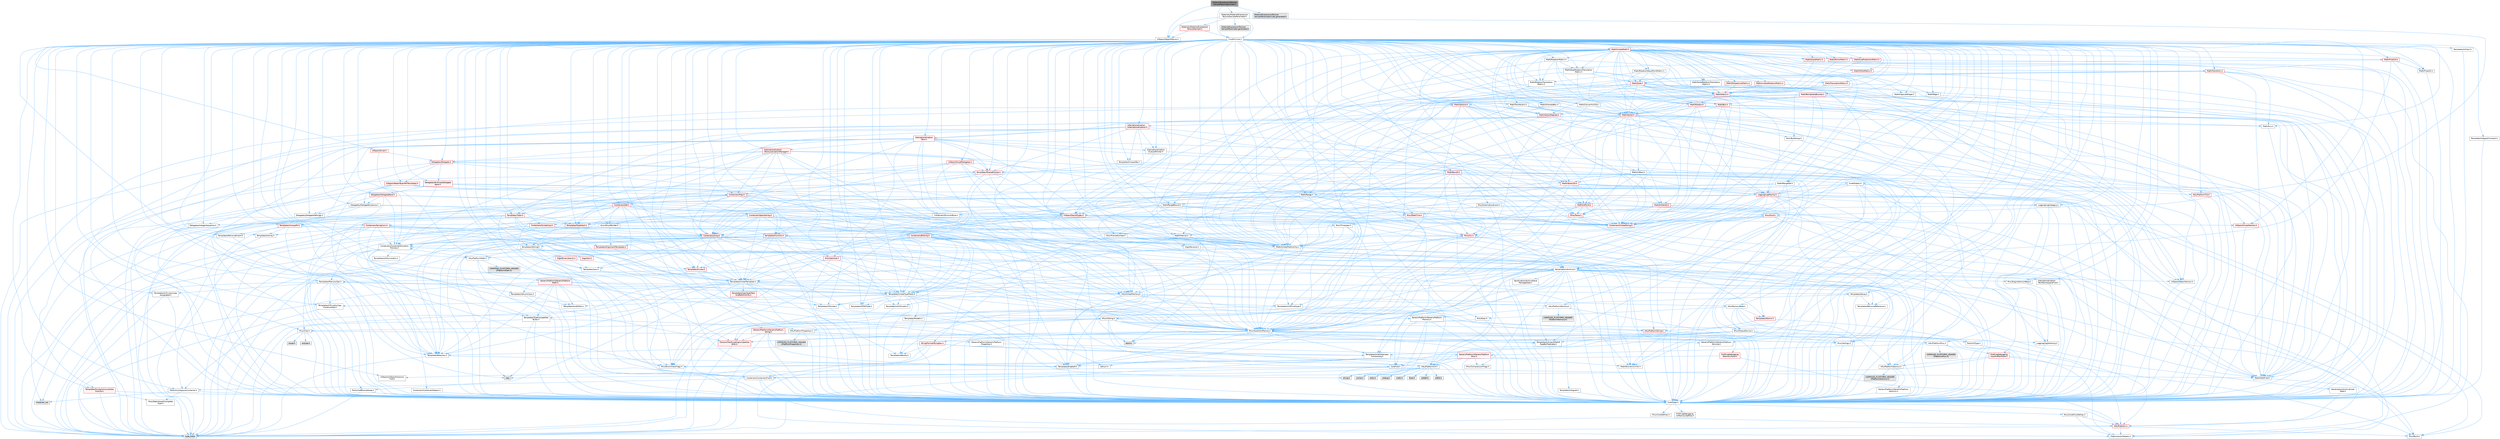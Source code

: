 digraph "MaterialExpressionTextureSampleParameterCube.h"
{
 // INTERACTIVE_SVG=YES
 // LATEX_PDF_SIZE
  bgcolor="transparent";
  edge [fontname=Helvetica,fontsize=10,labelfontname=Helvetica,labelfontsize=10];
  node [fontname=Helvetica,fontsize=10,shape=box,height=0.2,width=0.4];
  Node1 [id="Node000001",label="MaterialExpressionTexture\lSampleParameterCube.h",height=0.2,width=0.4,color="gray40", fillcolor="grey60", style="filled", fontcolor="black",tooltip=" "];
  Node1 -> Node2 [id="edge1_Node000001_Node000002",color="steelblue1",style="solid",tooltip=" "];
  Node2 [id="Node000002",label="CoreMinimal.h",height=0.2,width=0.4,color="grey40", fillcolor="white", style="filled",URL="$d7/d67/CoreMinimal_8h.html",tooltip=" "];
  Node2 -> Node3 [id="edge2_Node000002_Node000003",color="steelblue1",style="solid",tooltip=" "];
  Node3 [id="Node000003",label="CoreTypes.h",height=0.2,width=0.4,color="grey40", fillcolor="white", style="filled",URL="$dc/dec/CoreTypes_8h.html",tooltip=" "];
  Node3 -> Node4 [id="edge3_Node000003_Node000004",color="steelblue1",style="solid",tooltip=" "];
  Node4 [id="Node000004",label="HAL/Platform.h",height=0.2,width=0.4,color="red", fillcolor="#FFF0F0", style="filled",URL="$d9/dd0/Platform_8h.html",tooltip=" "];
  Node4 -> Node5 [id="edge4_Node000004_Node000005",color="steelblue1",style="solid",tooltip=" "];
  Node5 [id="Node000005",label="Misc/Build.h",height=0.2,width=0.4,color="grey40", fillcolor="white", style="filled",URL="$d3/dbb/Build_8h.html",tooltip=" "];
  Node4 -> Node7 [id="edge5_Node000004_Node000007",color="steelblue1",style="solid",tooltip=" "];
  Node7 [id="Node000007",label="type_traits",height=0.2,width=0.4,color="grey60", fillcolor="#E0E0E0", style="filled",tooltip=" "];
  Node4 -> Node8 [id="edge6_Node000004_Node000008",color="steelblue1",style="solid",tooltip=" "];
  Node8 [id="Node000008",label="PreprocessorHelpers.h",height=0.2,width=0.4,color="grey40", fillcolor="white", style="filled",URL="$db/ddb/PreprocessorHelpers_8h.html",tooltip=" "];
  Node3 -> Node14 [id="edge7_Node000003_Node000014",color="steelblue1",style="solid",tooltip=" "];
  Node14 [id="Node000014",label="ProfilingDebugging\l/UMemoryDefines.h",height=0.2,width=0.4,color="grey40", fillcolor="white", style="filled",URL="$d2/da2/UMemoryDefines_8h.html",tooltip=" "];
  Node3 -> Node15 [id="edge8_Node000003_Node000015",color="steelblue1",style="solid",tooltip=" "];
  Node15 [id="Node000015",label="Misc/CoreMiscDefines.h",height=0.2,width=0.4,color="grey40", fillcolor="white", style="filled",URL="$da/d38/CoreMiscDefines_8h.html",tooltip=" "];
  Node15 -> Node4 [id="edge9_Node000015_Node000004",color="steelblue1",style="solid",tooltip=" "];
  Node15 -> Node8 [id="edge10_Node000015_Node000008",color="steelblue1",style="solid",tooltip=" "];
  Node3 -> Node16 [id="edge11_Node000003_Node000016",color="steelblue1",style="solid",tooltip=" "];
  Node16 [id="Node000016",label="Misc/CoreDefines.h",height=0.2,width=0.4,color="grey40", fillcolor="white", style="filled",URL="$d3/dd2/CoreDefines_8h.html",tooltip=" "];
  Node2 -> Node17 [id="edge12_Node000002_Node000017",color="steelblue1",style="solid",tooltip=" "];
  Node17 [id="Node000017",label="CoreFwd.h",height=0.2,width=0.4,color="grey40", fillcolor="white", style="filled",URL="$d1/d1e/CoreFwd_8h.html",tooltip=" "];
  Node17 -> Node3 [id="edge13_Node000017_Node000003",color="steelblue1",style="solid",tooltip=" "];
  Node17 -> Node18 [id="edge14_Node000017_Node000018",color="steelblue1",style="solid",tooltip=" "];
  Node18 [id="Node000018",label="Containers/ContainersFwd.h",height=0.2,width=0.4,color="grey40", fillcolor="white", style="filled",URL="$d4/d0a/ContainersFwd_8h.html",tooltip=" "];
  Node18 -> Node4 [id="edge15_Node000018_Node000004",color="steelblue1",style="solid",tooltip=" "];
  Node18 -> Node3 [id="edge16_Node000018_Node000003",color="steelblue1",style="solid",tooltip=" "];
  Node18 -> Node19 [id="edge17_Node000018_Node000019",color="steelblue1",style="solid",tooltip=" "];
  Node19 [id="Node000019",label="Traits/IsContiguousContainer.h",height=0.2,width=0.4,color="grey40", fillcolor="white", style="filled",URL="$d5/d3c/IsContiguousContainer_8h.html",tooltip=" "];
  Node19 -> Node3 [id="edge18_Node000019_Node000003",color="steelblue1",style="solid",tooltip=" "];
  Node19 -> Node20 [id="edge19_Node000019_Node000020",color="steelblue1",style="solid",tooltip=" "];
  Node20 [id="Node000020",label="Misc/StaticAssertComplete\lType.h",height=0.2,width=0.4,color="grey40", fillcolor="white", style="filled",URL="$d5/d4e/StaticAssertCompleteType_8h.html",tooltip=" "];
  Node19 -> Node21 [id="edge20_Node000019_Node000021",color="steelblue1",style="solid",tooltip=" "];
  Node21 [id="Node000021",label="initializer_list",height=0.2,width=0.4,color="grey60", fillcolor="#E0E0E0", style="filled",tooltip=" "];
  Node17 -> Node22 [id="edge21_Node000017_Node000022",color="steelblue1",style="solid",tooltip=" "];
  Node22 [id="Node000022",label="Math/MathFwd.h",height=0.2,width=0.4,color="grey40", fillcolor="white", style="filled",URL="$d2/d10/MathFwd_8h.html",tooltip=" "];
  Node22 -> Node4 [id="edge22_Node000022_Node000004",color="steelblue1",style="solid",tooltip=" "];
  Node17 -> Node23 [id="edge23_Node000017_Node000023",color="steelblue1",style="solid",tooltip=" "];
  Node23 [id="Node000023",label="UObject/UObjectHierarchy\lFwd.h",height=0.2,width=0.4,color="grey40", fillcolor="white", style="filled",URL="$d3/d13/UObjectHierarchyFwd_8h.html",tooltip=" "];
  Node2 -> Node23 [id="edge24_Node000002_Node000023",color="steelblue1",style="solid",tooltip=" "];
  Node2 -> Node18 [id="edge25_Node000002_Node000018",color="steelblue1",style="solid",tooltip=" "];
  Node2 -> Node24 [id="edge26_Node000002_Node000024",color="steelblue1",style="solid",tooltip=" "];
  Node24 [id="Node000024",label="Misc/VarArgs.h",height=0.2,width=0.4,color="grey40", fillcolor="white", style="filled",URL="$d5/d6f/VarArgs_8h.html",tooltip=" "];
  Node24 -> Node3 [id="edge27_Node000024_Node000003",color="steelblue1",style="solid",tooltip=" "];
  Node2 -> Node25 [id="edge28_Node000002_Node000025",color="steelblue1",style="solid",tooltip=" "];
  Node25 [id="Node000025",label="Logging/LogVerbosity.h",height=0.2,width=0.4,color="grey40", fillcolor="white", style="filled",URL="$d2/d8f/LogVerbosity_8h.html",tooltip=" "];
  Node25 -> Node3 [id="edge29_Node000025_Node000003",color="steelblue1",style="solid",tooltip=" "];
  Node2 -> Node26 [id="edge30_Node000002_Node000026",color="steelblue1",style="solid",tooltip=" "];
  Node26 [id="Node000026",label="Misc/OutputDevice.h",height=0.2,width=0.4,color="grey40", fillcolor="white", style="filled",URL="$d7/d32/OutputDevice_8h.html",tooltip=" "];
  Node26 -> Node17 [id="edge31_Node000026_Node000017",color="steelblue1",style="solid",tooltip=" "];
  Node26 -> Node3 [id="edge32_Node000026_Node000003",color="steelblue1",style="solid",tooltip=" "];
  Node26 -> Node25 [id="edge33_Node000026_Node000025",color="steelblue1",style="solid",tooltip=" "];
  Node26 -> Node24 [id="edge34_Node000026_Node000024",color="steelblue1",style="solid",tooltip=" "];
  Node26 -> Node27 [id="edge35_Node000026_Node000027",color="steelblue1",style="solid",tooltip=" "];
  Node27 [id="Node000027",label="Templates/IsArrayOrRefOf\lTypeByPredicate.h",height=0.2,width=0.4,color="grey40", fillcolor="white", style="filled",URL="$d6/da1/IsArrayOrRefOfTypeByPredicate_8h.html",tooltip=" "];
  Node27 -> Node3 [id="edge36_Node000027_Node000003",color="steelblue1",style="solid",tooltip=" "];
  Node26 -> Node28 [id="edge37_Node000026_Node000028",color="steelblue1",style="solid",tooltip=" "];
  Node28 [id="Node000028",label="Templates/IsValidVariadic\lFunctionArg.h",height=0.2,width=0.4,color="grey40", fillcolor="white", style="filled",URL="$d0/dc8/IsValidVariadicFunctionArg_8h.html",tooltip=" "];
  Node28 -> Node3 [id="edge38_Node000028_Node000003",color="steelblue1",style="solid",tooltip=" "];
  Node28 -> Node29 [id="edge39_Node000028_Node000029",color="steelblue1",style="solid",tooltip=" "];
  Node29 [id="Node000029",label="IsEnum.h",height=0.2,width=0.4,color="grey40", fillcolor="white", style="filled",URL="$d4/de5/IsEnum_8h.html",tooltip=" "];
  Node28 -> Node7 [id="edge40_Node000028_Node000007",color="steelblue1",style="solid",tooltip=" "];
  Node26 -> Node30 [id="edge41_Node000026_Node000030",color="steelblue1",style="solid",tooltip=" "];
  Node30 [id="Node000030",label="Traits/IsCharEncodingCompatible\lWith.h",height=0.2,width=0.4,color="red", fillcolor="#FFF0F0", style="filled",URL="$df/dd1/IsCharEncodingCompatibleWith_8h.html",tooltip=" "];
  Node30 -> Node7 [id="edge42_Node000030_Node000007",color="steelblue1",style="solid",tooltip=" "];
  Node2 -> Node32 [id="edge43_Node000002_Node000032",color="steelblue1",style="solid",tooltip=" "];
  Node32 [id="Node000032",label="HAL/PlatformCrt.h",height=0.2,width=0.4,color="grey40", fillcolor="white", style="filled",URL="$d8/d75/PlatformCrt_8h.html",tooltip=" "];
  Node32 -> Node33 [id="edge44_Node000032_Node000033",color="steelblue1",style="solid",tooltip=" "];
  Node33 [id="Node000033",label="new",height=0.2,width=0.4,color="grey60", fillcolor="#E0E0E0", style="filled",tooltip=" "];
  Node32 -> Node34 [id="edge45_Node000032_Node000034",color="steelblue1",style="solid",tooltip=" "];
  Node34 [id="Node000034",label="wchar.h",height=0.2,width=0.4,color="grey60", fillcolor="#E0E0E0", style="filled",tooltip=" "];
  Node32 -> Node35 [id="edge46_Node000032_Node000035",color="steelblue1",style="solid",tooltip=" "];
  Node35 [id="Node000035",label="stddef.h",height=0.2,width=0.4,color="grey60", fillcolor="#E0E0E0", style="filled",tooltip=" "];
  Node32 -> Node36 [id="edge47_Node000032_Node000036",color="steelblue1",style="solid",tooltip=" "];
  Node36 [id="Node000036",label="stdlib.h",height=0.2,width=0.4,color="grey60", fillcolor="#E0E0E0", style="filled",tooltip=" "];
  Node32 -> Node37 [id="edge48_Node000032_Node000037",color="steelblue1",style="solid",tooltip=" "];
  Node37 [id="Node000037",label="stdio.h",height=0.2,width=0.4,color="grey60", fillcolor="#E0E0E0", style="filled",tooltip=" "];
  Node32 -> Node38 [id="edge49_Node000032_Node000038",color="steelblue1",style="solid",tooltip=" "];
  Node38 [id="Node000038",label="stdarg.h",height=0.2,width=0.4,color="grey60", fillcolor="#E0E0E0", style="filled",tooltip=" "];
  Node32 -> Node39 [id="edge50_Node000032_Node000039",color="steelblue1",style="solid",tooltip=" "];
  Node39 [id="Node000039",label="math.h",height=0.2,width=0.4,color="grey60", fillcolor="#E0E0E0", style="filled",tooltip=" "];
  Node32 -> Node40 [id="edge51_Node000032_Node000040",color="steelblue1",style="solid",tooltip=" "];
  Node40 [id="Node000040",label="float.h",height=0.2,width=0.4,color="grey60", fillcolor="#E0E0E0", style="filled",tooltip=" "];
  Node32 -> Node41 [id="edge52_Node000032_Node000041",color="steelblue1",style="solid",tooltip=" "];
  Node41 [id="Node000041",label="string.h",height=0.2,width=0.4,color="grey60", fillcolor="#E0E0E0", style="filled",tooltip=" "];
  Node2 -> Node42 [id="edge53_Node000002_Node000042",color="steelblue1",style="solid",tooltip=" "];
  Node42 [id="Node000042",label="HAL/PlatformMisc.h",height=0.2,width=0.4,color="grey40", fillcolor="white", style="filled",URL="$d0/df5/PlatformMisc_8h.html",tooltip=" "];
  Node42 -> Node3 [id="edge54_Node000042_Node000003",color="steelblue1",style="solid",tooltip=" "];
  Node42 -> Node43 [id="edge55_Node000042_Node000043",color="steelblue1",style="solid",tooltip=" "];
  Node43 [id="Node000043",label="GenericPlatform/GenericPlatform\lMisc.h",height=0.2,width=0.4,color="red", fillcolor="#FFF0F0", style="filled",URL="$db/d9a/GenericPlatformMisc_8h.html",tooltip=" "];
  Node43 -> Node17 [id="edge56_Node000043_Node000017",color="steelblue1",style="solid",tooltip=" "];
  Node43 -> Node3 [id="edge57_Node000043_Node000003",color="steelblue1",style="solid",tooltip=" "];
  Node43 -> Node32 [id="edge58_Node000043_Node000032",color="steelblue1",style="solid",tooltip=" "];
  Node43 -> Node47 [id="edge59_Node000043_Node000047",color="steelblue1",style="solid",tooltip=" "];
  Node47 [id="Node000047",label="Math/NumericLimits.h",height=0.2,width=0.4,color="grey40", fillcolor="white", style="filled",URL="$df/d1b/NumericLimits_8h.html",tooltip=" "];
  Node47 -> Node3 [id="edge60_Node000047_Node000003",color="steelblue1",style="solid",tooltip=" "];
  Node43 -> Node48 [id="edge61_Node000043_Node000048",color="steelblue1",style="solid",tooltip=" "];
  Node48 [id="Node000048",label="Misc/CompressionFlags.h",height=0.2,width=0.4,color="grey40", fillcolor="white", style="filled",URL="$d9/d76/CompressionFlags_8h.html",tooltip=" "];
  Node43 -> Node49 [id="edge62_Node000043_Node000049",color="steelblue1",style="solid",tooltip=" "];
  Node49 [id="Node000049",label="Misc/EnumClassFlags.h",height=0.2,width=0.4,color="grey40", fillcolor="white", style="filled",URL="$d8/de7/EnumClassFlags_8h.html",tooltip=" "];
  Node42 -> Node52 [id="edge63_Node000042_Node000052",color="steelblue1",style="solid",tooltip=" "];
  Node52 [id="Node000052",label="COMPILED_PLATFORM_HEADER\l(PlatformMisc.h)",height=0.2,width=0.4,color="grey60", fillcolor="#E0E0E0", style="filled",tooltip=" "];
  Node42 -> Node53 [id="edge64_Node000042_Node000053",color="steelblue1",style="solid",tooltip=" "];
  Node53 [id="Node000053",label="ProfilingDebugging\l/CpuProfilerTrace.h",height=0.2,width=0.4,color="red", fillcolor="#FFF0F0", style="filled",URL="$da/dcb/CpuProfilerTrace_8h.html",tooltip=" "];
  Node53 -> Node3 [id="edge65_Node000053_Node000003",color="steelblue1",style="solid",tooltip=" "];
  Node53 -> Node18 [id="edge66_Node000053_Node000018",color="steelblue1",style="solid",tooltip=" "];
  Node53 -> Node54 [id="edge67_Node000053_Node000054",color="steelblue1",style="solid",tooltip=" "];
  Node54 [id="Node000054",label="HAL/PlatformAtomics.h",height=0.2,width=0.4,color="grey40", fillcolor="white", style="filled",URL="$d3/d36/PlatformAtomics_8h.html",tooltip=" "];
  Node54 -> Node3 [id="edge68_Node000054_Node000003",color="steelblue1",style="solid",tooltip=" "];
  Node54 -> Node55 [id="edge69_Node000054_Node000055",color="steelblue1",style="solid",tooltip=" "];
  Node55 [id="Node000055",label="GenericPlatform/GenericPlatform\lAtomics.h",height=0.2,width=0.4,color="grey40", fillcolor="white", style="filled",URL="$da/d72/GenericPlatformAtomics_8h.html",tooltip=" "];
  Node55 -> Node3 [id="edge70_Node000055_Node000003",color="steelblue1",style="solid",tooltip=" "];
  Node54 -> Node56 [id="edge71_Node000054_Node000056",color="steelblue1",style="solid",tooltip=" "];
  Node56 [id="Node000056",label="COMPILED_PLATFORM_HEADER\l(PlatformAtomics.h)",height=0.2,width=0.4,color="grey60", fillcolor="#E0E0E0", style="filled",tooltip=" "];
  Node53 -> Node8 [id="edge72_Node000053_Node000008",color="steelblue1",style="solid",tooltip=" "];
  Node53 -> Node5 [id="edge73_Node000053_Node000005",color="steelblue1",style="solid",tooltip=" "];
  Node2 -> Node61 [id="edge74_Node000002_Node000061",color="steelblue1",style="solid",tooltip=" "];
  Node61 [id="Node000061",label="Misc/AssertionMacros.h",height=0.2,width=0.4,color="grey40", fillcolor="white", style="filled",URL="$d0/dfa/AssertionMacros_8h.html",tooltip=" "];
  Node61 -> Node3 [id="edge75_Node000061_Node000003",color="steelblue1",style="solid",tooltip=" "];
  Node61 -> Node4 [id="edge76_Node000061_Node000004",color="steelblue1",style="solid",tooltip=" "];
  Node61 -> Node42 [id="edge77_Node000061_Node000042",color="steelblue1",style="solid",tooltip=" "];
  Node61 -> Node8 [id="edge78_Node000061_Node000008",color="steelblue1",style="solid",tooltip=" "];
  Node61 -> Node62 [id="edge79_Node000061_Node000062",color="steelblue1",style="solid",tooltip=" "];
  Node62 [id="Node000062",label="Templates/EnableIf.h",height=0.2,width=0.4,color="grey40", fillcolor="white", style="filled",URL="$d7/d60/EnableIf_8h.html",tooltip=" "];
  Node62 -> Node3 [id="edge80_Node000062_Node000003",color="steelblue1",style="solid",tooltip=" "];
  Node61 -> Node27 [id="edge81_Node000061_Node000027",color="steelblue1",style="solid",tooltip=" "];
  Node61 -> Node28 [id="edge82_Node000061_Node000028",color="steelblue1",style="solid",tooltip=" "];
  Node61 -> Node30 [id="edge83_Node000061_Node000030",color="steelblue1",style="solid",tooltip=" "];
  Node61 -> Node24 [id="edge84_Node000061_Node000024",color="steelblue1",style="solid",tooltip=" "];
  Node61 -> Node63 [id="edge85_Node000061_Node000063",color="steelblue1",style="solid",tooltip=" "];
  Node63 [id="Node000063",label="String/FormatStringSan.h",height=0.2,width=0.4,color="red", fillcolor="#FFF0F0", style="filled",URL="$d3/d8b/FormatStringSan_8h.html",tooltip=" "];
  Node63 -> Node7 [id="edge86_Node000063_Node000007",color="steelblue1",style="solid",tooltip=" "];
  Node63 -> Node3 [id="edge87_Node000063_Node000003",color="steelblue1",style="solid",tooltip=" "];
  Node63 -> Node64 [id="edge88_Node000063_Node000064",color="steelblue1",style="solid",tooltip=" "];
  Node64 [id="Node000064",label="Templates/Requires.h",height=0.2,width=0.4,color="grey40", fillcolor="white", style="filled",URL="$dc/d96/Requires_8h.html",tooltip=" "];
  Node64 -> Node62 [id="edge89_Node000064_Node000062",color="steelblue1",style="solid",tooltip=" "];
  Node64 -> Node7 [id="edge90_Node000064_Node000007",color="steelblue1",style="solid",tooltip=" "];
  Node63 -> Node65 [id="edge91_Node000063_Node000065",color="steelblue1",style="solid",tooltip=" "];
  Node65 [id="Node000065",label="Templates/Identity.h",height=0.2,width=0.4,color="grey40", fillcolor="white", style="filled",URL="$d0/dd5/Identity_8h.html",tooltip=" "];
  Node63 -> Node28 [id="edge92_Node000063_Node000028",color="steelblue1",style="solid",tooltip=" "];
  Node63 -> Node18 [id="edge93_Node000063_Node000018",color="steelblue1",style="solid",tooltip=" "];
  Node61 -> Node69 [id="edge94_Node000061_Node000069",color="steelblue1",style="solid",tooltip=" "];
  Node69 [id="Node000069",label="atomic",height=0.2,width=0.4,color="grey60", fillcolor="#E0E0E0", style="filled",tooltip=" "];
  Node2 -> Node70 [id="edge95_Node000002_Node000070",color="steelblue1",style="solid",tooltip=" "];
  Node70 [id="Node000070",label="Templates/IsPointer.h",height=0.2,width=0.4,color="grey40", fillcolor="white", style="filled",URL="$d7/d05/IsPointer_8h.html",tooltip=" "];
  Node70 -> Node3 [id="edge96_Node000070_Node000003",color="steelblue1",style="solid",tooltip=" "];
  Node2 -> Node71 [id="edge97_Node000002_Node000071",color="steelblue1",style="solid",tooltip=" "];
  Node71 [id="Node000071",label="HAL/PlatformMemory.h",height=0.2,width=0.4,color="grey40", fillcolor="white", style="filled",URL="$de/d68/PlatformMemory_8h.html",tooltip=" "];
  Node71 -> Node3 [id="edge98_Node000071_Node000003",color="steelblue1",style="solid",tooltip=" "];
  Node71 -> Node72 [id="edge99_Node000071_Node000072",color="steelblue1",style="solid",tooltip=" "];
  Node72 [id="Node000072",label="GenericPlatform/GenericPlatform\lMemory.h",height=0.2,width=0.4,color="grey40", fillcolor="white", style="filled",URL="$dd/d22/GenericPlatformMemory_8h.html",tooltip=" "];
  Node72 -> Node17 [id="edge100_Node000072_Node000017",color="steelblue1",style="solid",tooltip=" "];
  Node72 -> Node3 [id="edge101_Node000072_Node000003",color="steelblue1",style="solid",tooltip=" "];
  Node72 -> Node73 [id="edge102_Node000072_Node000073",color="steelblue1",style="solid",tooltip=" "];
  Node73 [id="Node000073",label="HAL/PlatformString.h",height=0.2,width=0.4,color="red", fillcolor="#FFF0F0", style="filled",URL="$db/db5/PlatformString_8h.html",tooltip=" "];
  Node73 -> Node3 [id="edge103_Node000073_Node000003",color="steelblue1",style="solid",tooltip=" "];
  Node72 -> Node41 [id="edge104_Node000072_Node000041",color="steelblue1",style="solid",tooltip=" "];
  Node72 -> Node34 [id="edge105_Node000072_Node000034",color="steelblue1",style="solid",tooltip=" "];
  Node71 -> Node75 [id="edge106_Node000071_Node000075",color="steelblue1",style="solid",tooltip=" "];
  Node75 [id="Node000075",label="COMPILED_PLATFORM_HEADER\l(PlatformMemory.h)",height=0.2,width=0.4,color="grey60", fillcolor="#E0E0E0", style="filled",tooltip=" "];
  Node2 -> Node54 [id="edge107_Node000002_Node000054",color="steelblue1",style="solid",tooltip=" "];
  Node2 -> Node76 [id="edge108_Node000002_Node000076",color="steelblue1",style="solid",tooltip=" "];
  Node76 [id="Node000076",label="Misc/Exec.h",height=0.2,width=0.4,color="grey40", fillcolor="white", style="filled",URL="$de/ddb/Exec_8h.html",tooltip=" "];
  Node76 -> Node3 [id="edge109_Node000076_Node000003",color="steelblue1",style="solid",tooltip=" "];
  Node76 -> Node61 [id="edge110_Node000076_Node000061",color="steelblue1",style="solid",tooltip=" "];
  Node2 -> Node77 [id="edge111_Node000002_Node000077",color="steelblue1",style="solid",tooltip=" "];
  Node77 [id="Node000077",label="HAL/MemoryBase.h",height=0.2,width=0.4,color="grey40", fillcolor="white", style="filled",URL="$d6/d9f/MemoryBase_8h.html",tooltip=" "];
  Node77 -> Node3 [id="edge112_Node000077_Node000003",color="steelblue1",style="solid",tooltip=" "];
  Node77 -> Node54 [id="edge113_Node000077_Node000054",color="steelblue1",style="solid",tooltip=" "];
  Node77 -> Node32 [id="edge114_Node000077_Node000032",color="steelblue1",style="solid",tooltip=" "];
  Node77 -> Node76 [id="edge115_Node000077_Node000076",color="steelblue1",style="solid",tooltip=" "];
  Node77 -> Node26 [id="edge116_Node000077_Node000026",color="steelblue1",style="solid",tooltip=" "];
  Node77 -> Node78 [id="edge117_Node000077_Node000078",color="steelblue1",style="solid",tooltip=" "];
  Node78 [id="Node000078",label="Templates/Atomic.h",height=0.2,width=0.4,color="red", fillcolor="#FFF0F0", style="filled",URL="$d3/d91/Atomic_8h.html",tooltip=" "];
  Node78 -> Node86 [id="edge118_Node000078_Node000086",color="steelblue1",style="solid",tooltip=" "];
  Node86 [id="Node000086",label="Traits/IntType.h",height=0.2,width=0.4,color="grey40", fillcolor="white", style="filled",URL="$d7/deb/IntType_8h.html",tooltip=" "];
  Node86 -> Node4 [id="edge119_Node000086_Node000004",color="steelblue1",style="solid",tooltip=" "];
  Node78 -> Node69 [id="edge120_Node000078_Node000069",color="steelblue1",style="solid",tooltip=" "];
  Node2 -> Node87 [id="edge121_Node000002_Node000087",color="steelblue1",style="solid",tooltip=" "];
  Node87 [id="Node000087",label="HAL/UnrealMemory.h",height=0.2,width=0.4,color="grey40", fillcolor="white", style="filled",URL="$d9/d96/UnrealMemory_8h.html",tooltip=" "];
  Node87 -> Node3 [id="edge122_Node000087_Node000003",color="steelblue1",style="solid",tooltip=" "];
  Node87 -> Node72 [id="edge123_Node000087_Node000072",color="steelblue1",style="solid",tooltip=" "];
  Node87 -> Node77 [id="edge124_Node000087_Node000077",color="steelblue1",style="solid",tooltip=" "];
  Node87 -> Node71 [id="edge125_Node000087_Node000071",color="steelblue1",style="solid",tooltip=" "];
  Node87 -> Node88 [id="edge126_Node000087_Node000088",color="steelblue1",style="solid",tooltip=" "];
  Node88 [id="Node000088",label="ProfilingDebugging\l/MemoryTrace.h",height=0.2,width=0.4,color="red", fillcolor="#FFF0F0", style="filled",URL="$da/dd7/MemoryTrace_8h.html",tooltip=" "];
  Node88 -> Node4 [id="edge127_Node000088_Node000004",color="steelblue1",style="solid",tooltip=" "];
  Node88 -> Node49 [id="edge128_Node000088_Node000049",color="steelblue1",style="solid",tooltip=" "];
  Node87 -> Node70 [id="edge129_Node000087_Node000070",color="steelblue1",style="solid",tooltip=" "];
  Node2 -> Node89 [id="edge130_Node000002_Node000089",color="steelblue1",style="solid",tooltip=" "];
  Node89 [id="Node000089",label="Templates/IsArithmetic.h",height=0.2,width=0.4,color="grey40", fillcolor="white", style="filled",URL="$d2/d5d/IsArithmetic_8h.html",tooltip=" "];
  Node89 -> Node3 [id="edge131_Node000089_Node000003",color="steelblue1",style="solid",tooltip=" "];
  Node2 -> Node83 [id="edge132_Node000002_Node000083",color="steelblue1",style="solid",tooltip=" "];
  Node83 [id="Node000083",label="Templates/AndOrNot.h",height=0.2,width=0.4,color="grey40", fillcolor="white", style="filled",URL="$db/d0a/AndOrNot_8h.html",tooltip=" "];
  Node83 -> Node3 [id="edge133_Node000083_Node000003",color="steelblue1",style="solid",tooltip=" "];
  Node2 -> Node90 [id="edge134_Node000002_Node000090",color="steelblue1",style="solid",tooltip=" "];
  Node90 [id="Node000090",label="Templates/IsPODType.h",height=0.2,width=0.4,color="grey40", fillcolor="white", style="filled",URL="$d7/db1/IsPODType_8h.html",tooltip=" "];
  Node90 -> Node3 [id="edge135_Node000090_Node000003",color="steelblue1",style="solid",tooltip=" "];
  Node2 -> Node91 [id="edge136_Node000002_Node000091",color="steelblue1",style="solid",tooltip=" "];
  Node91 [id="Node000091",label="Templates/IsUECoreType.h",height=0.2,width=0.4,color="grey40", fillcolor="white", style="filled",URL="$d1/db8/IsUECoreType_8h.html",tooltip=" "];
  Node91 -> Node3 [id="edge137_Node000091_Node000003",color="steelblue1",style="solid",tooltip=" "];
  Node91 -> Node7 [id="edge138_Node000091_Node000007",color="steelblue1",style="solid",tooltip=" "];
  Node2 -> Node84 [id="edge139_Node000002_Node000084",color="steelblue1",style="solid",tooltip=" "];
  Node84 [id="Node000084",label="Templates/IsTriviallyCopy\lConstructible.h",height=0.2,width=0.4,color="grey40", fillcolor="white", style="filled",URL="$d3/d78/IsTriviallyCopyConstructible_8h.html",tooltip=" "];
  Node84 -> Node3 [id="edge140_Node000084_Node000003",color="steelblue1",style="solid",tooltip=" "];
  Node84 -> Node7 [id="edge141_Node000084_Node000007",color="steelblue1",style="solid",tooltip=" "];
  Node2 -> Node92 [id="edge142_Node000002_Node000092",color="steelblue1",style="solid",tooltip=" "];
  Node92 [id="Node000092",label="Templates/UnrealTypeTraits.h",height=0.2,width=0.4,color="grey40", fillcolor="white", style="filled",URL="$d2/d2d/UnrealTypeTraits_8h.html",tooltip=" "];
  Node92 -> Node3 [id="edge143_Node000092_Node000003",color="steelblue1",style="solid",tooltip=" "];
  Node92 -> Node70 [id="edge144_Node000092_Node000070",color="steelblue1",style="solid",tooltip=" "];
  Node92 -> Node61 [id="edge145_Node000092_Node000061",color="steelblue1",style="solid",tooltip=" "];
  Node92 -> Node83 [id="edge146_Node000092_Node000083",color="steelblue1",style="solid",tooltip=" "];
  Node92 -> Node62 [id="edge147_Node000092_Node000062",color="steelblue1",style="solid",tooltip=" "];
  Node92 -> Node89 [id="edge148_Node000092_Node000089",color="steelblue1",style="solid",tooltip=" "];
  Node92 -> Node29 [id="edge149_Node000092_Node000029",color="steelblue1",style="solid",tooltip=" "];
  Node92 -> Node93 [id="edge150_Node000092_Node000093",color="steelblue1",style="solid",tooltip=" "];
  Node93 [id="Node000093",label="Templates/Models.h",height=0.2,width=0.4,color="grey40", fillcolor="white", style="filled",URL="$d3/d0c/Models_8h.html",tooltip=" "];
  Node93 -> Node65 [id="edge151_Node000093_Node000065",color="steelblue1",style="solid",tooltip=" "];
  Node92 -> Node90 [id="edge152_Node000092_Node000090",color="steelblue1",style="solid",tooltip=" "];
  Node92 -> Node91 [id="edge153_Node000092_Node000091",color="steelblue1",style="solid",tooltip=" "];
  Node92 -> Node84 [id="edge154_Node000092_Node000084",color="steelblue1",style="solid",tooltip=" "];
  Node2 -> Node62 [id="edge155_Node000002_Node000062",color="steelblue1",style="solid",tooltip=" "];
  Node2 -> Node94 [id="edge156_Node000002_Node000094",color="steelblue1",style="solid",tooltip=" "];
  Node94 [id="Node000094",label="Templates/RemoveReference.h",height=0.2,width=0.4,color="grey40", fillcolor="white", style="filled",URL="$da/dbe/RemoveReference_8h.html",tooltip=" "];
  Node94 -> Node3 [id="edge157_Node000094_Node000003",color="steelblue1",style="solid",tooltip=" "];
  Node2 -> Node95 [id="edge158_Node000002_Node000095",color="steelblue1",style="solid",tooltip=" "];
  Node95 [id="Node000095",label="Templates/IntegralConstant.h",height=0.2,width=0.4,color="grey40", fillcolor="white", style="filled",URL="$db/d1b/IntegralConstant_8h.html",tooltip=" "];
  Node95 -> Node3 [id="edge159_Node000095_Node000003",color="steelblue1",style="solid",tooltip=" "];
  Node2 -> Node96 [id="edge160_Node000002_Node000096",color="steelblue1",style="solid",tooltip=" "];
  Node96 [id="Node000096",label="Templates/IsClass.h",height=0.2,width=0.4,color="grey40", fillcolor="white", style="filled",URL="$db/dcb/IsClass_8h.html",tooltip=" "];
  Node96 -> Node3 [id="edge161_Node000096_Node000003",color="steelblue1",style="solid",tooltip=" "];
  Node2 -> Node97 [id="edge162_Node000002_Node000097",color="steelblue1",style="solid",tooltip=" "];
  Node97 [id="Node000097",label="Templates/TypeCompatible\lBytes.h",height=0.2,width=0.4,color="grey40", fillcolor="white", style="filled",URL="$df/d0a/TypeCompatibleBytes_8h.html",tooltip=" "];
  Node97 -> Node3 [id="edge163_Node000097_Node000003",color="steelblue1",style="solid",tooltip=" "];
  Node97 -> Node41 [id="edge164_Node000097_Node000041",color="steelblue1",style="solid",tooltip=" "];
  Node97 -> Node33 [id="edge165_Node000097_Node000033",color="steelblue1",style="solid",tooltip=" "];
  Node97 -> Node7 [id="edge166_Node000097_Node000007",color="steelblue1",style="solid",tooltip=" "];
  Node2 -> Node19 [id="edge167_Node000002_Node000019",color="steelblue1",style="solid",tooltip=" "];
  Node2 -> Node98 [id="edge168_Node000002_Node000098",color="steelblue1",style="solid",tooltip=" "];
  Node98 [id="Node000098",label="Templates/UnrealTemplate.h",height=0.2,width=0.4,color="grey40", fillcolor="white", style="filled",URL="$d4/d24/UnrealTemplate_8h.html",tooltip=" "];
  Node98 -> Node3 [id="edge169_Node000098_Node000003",color="steelblue1",style="solid",tooltip=" "];
  Node98 -> Node70 [id="edge170_Node000098_Node000070",color="steelblue1",style="solid",tooltip=" "];
  Node98 -> Node87 [id="edge171_Node000098_Node000087",color="steelblue1",style="solid",tooltip=" "];
  Node98 -> Node99 [id="edge172_Node000098_Node000099",color="steelblue1",style="solid",tooltip=" "];
  Node99 [id="Node000099",label="Templates/CopyQualifiers\lAndRefsFromTo.h",height=0.2,width=0.4,color="red", fillcolor="#FFF0F0", style="filled",URL="$d3/db3/CopyQualifiersAndRefsFromTo_8h.html",tooltip=" "];
  Node98 -> Node92 [id="edge173_Node000098_Node000092",color="steelblue1",style="solid",tooltip=" "];
  Node98 -> Node94 [id="edge174_Node000098_Node000094",color="steelblue1",style="solid",tooltip=" "];
  Node98 -> Node64 [id="edge175_Node000098_Node000064",color="steelblue1",style="solid",tooltip=" "];
  Node98 -> Node97 [id="edge176_Node000098_Node000097",color="steelblue1",style="solid",tooltip=" "];
  Node98 -> Node65 [id="edge177_Node000098_Node000065",color="steelblue1",style="solid",tooltip=" "];
  Node98 -> Node19 [id="edge178_Node000098_Node000019",color="steelblue1",style="solid",tooltip=" "];
  Node98 -> Node101 [id="edge179_Node000098_Node000101",color="steelblue1",style="solid",tooltip=" "];
  Node101 [id="Node000101",label="Traits/UseBitwiseSwap.h",height=0.2,width=0.4,color="grey40", fillcolor="white", style="filled",URL="$db/df3/UseBitwiseSwap_8h.html",tooltip=" "];
  Node101 -> Node3 [id="edge180_Node000101_Node000003",color="steelblue1",style="solid",tooltip=" "];
  Node101 -> Node7 [id="edge181_Node000101_Node000007",color="steelblue1",style="solid",tooltip=" "];
  Node98 -> Node7 [id="edge182_Node000098_Node000007",color="steelblue1",style="solid",tooltip=" "];
  Node2 -> Node47 [id="edge183_Node000002_Node000047",color="steelblue1",style="solid",tooltip=" "];
  Node2 -> Node102 [id="edge184_Node000002_Node000102",color="steelblue1",style="solid",tooltip=" "];
  Node102 [id="Node000102",label="HAL/PlatformMath.h",height=0.2,width=0.4,color="grey40", fillcolor="white", style="filled",URL="$dc/d53/PlatformMath_8h.html",tooltip=" "];
  Node102 -> Node3 [id="edge185_Node000102_Node000003",color="steelblue1",style="solid",tooltip=" "];
  Node102 -> Node103 [id="edge186_Node000102_Node000103",color="steelblue1",style="solid",tooltip=" "];
  Node103 [id="Node000103",label="GenericPlatform/GenericPlatform\lMath.h",height=0.2,width=0.4,color="red", fillcolor="#FFF0F0", style="filled",URL="$d5/d79/GenericPlatformMath_8h.html",tooltip=" "];
  Node103 -> Node3 [id="edge187_Node000103_Node000003",color="steelblue1",style="solid",tooltip=" "];
  Node103 -> Node18 [id="edge188_Node000103_Node000018",color="steelblue1",style="solid",tooltip=" "];
  Node103 -> Node32 [id="edge189_Node000103_Node000032",color="steelblue1",style="solid",tooltip=" "];
  Node103 -> Node83 [id="edge190_Node000103_Node000083",color="steelblue1",style="solid",tooltip=" "];
  Node103 -> Node104 [id="edge191_Node000103_Node000104",color="steelblue1",style="solid",tooltip=" "];
  Node104 [id="Node000104",label="Templates/Decay.h",height=0.2,width=0.4,color="grey40", fillcolor="white", style="filled",URL="$dd/d0f/Decay_8h.html",tooltip=" "];
  Node104 -> Node3 [id="edge192_Node000104_Node000003",color="steelblue1",style="solid",tooltip=" "];
  Node104 -> Node94 [id="edge193_Node000104_Node000094",color="steelblue1",style="solid",tooltip=" "];
  Node104 -> Node7 [id="edge194_Node000104_Node000007",color="steelblue1",style="solid",tooltip=" "];
  Node103 -> Node92 [id="edge195_Node000103_Node000092",color="steelblue1",style="solid",tooltip=" "];
  Node103 -> Node64 [id="edge196_Node000103_Node000064",color="steelblue1",style="solid",tooltip=" "];
  Node103 -> Node97 [id="edge197_Node000103_Node000097",color="steelblue1",style="solid",tooltip=" "];
  Node103 -> Node7 [id="edge198_Node000103_Node000007",color="steelblue1",style="solid",tooltip=" "];
  Node102 -> Node109 [id="edge199_Node000102_Node000109",color="steelblue1",style="solid",tooltip=" "];
  Node109 [id="Node000109",label="COMPILED_PLATFORM_HEADER\l(PlatformMath.h)",height=0.2,width=0.4,color="grey60", fillcolor="#E0E0E0", style="filled",tooltip=" "];
  Node2 -> Node85 [id="edge200_Node000002_Node000085",color="steelblue1",style="solid",tooltip=" "];
  Node85 [id="Node000085",label="Templates/IsTriviallyCopy\lAssignable.h",height=0.2,width=0.4,color="grey40", fillcolor="white", style="filled",URL="$d2/df2/IsTriviallyCopyAssignable_8h.html",tooltip=" "];
  Node85 -> Node3 [id="edge201_Node000085_Node000003",color="steelblue1",style="solid",tooltip=" "];
  Node85 -> Node7 [id="edge202_Node000085_Node000007",color="steelblue1",style="solid",tooltip=" "];
  Node2 -> Node110 [id="edge203_Node000002_Node000110",color="steelblue1",style="solid",tooltip=" "];
  Node110 [id="Node000110",label="Templates/MemoryOps.h",height=0.2,width=0.4,color="grey40", fillcolor="white", style="filled",URL="$db/dea/MemoryOps_8h.html",tooltip=" "];
  Node110 -> Node3 [id="edge204_Node000110_Node000003",color="steelblue1",style="solid",tooltip=" "];
  Node110 -> Node87 [id="edge205_Node000110_Node000087",color="steelblue1",style="solid",tooltip=" "];
  Node110 -> Node85 [id="edge206_Node000110_Node000085",color="steelblue1",style="solid",tooltip=" "];
  Node110 -> Node84 [id="edge207_Node000110_Node000084",color="steelblue1",style="solid",tooltip=" "];
  Node110 -> Node64 [id="edge208_Node000110_Node000064",color="steelblue1",style="solid",tooltip=" "];
  Node110 -> Node92 [id="edge209_Node000110_Node000092",color="steelblue1",style="solid",tooltip=" "];
  Node110 -> Node101 [id="edge210_Node000110_Node000101",color="steelblue1",style="solid",tooltip=" "];
  Node110 -> Node33 [id="edge211_Node000110_Node000033",color="steelblue1",style="solid",tooltip=" "];
  Node110 -> Node7 [id="edge212_Node000110_Node000007",color="steelblue1",style="solid",tooltip=" "];
  Node2 -> Node111 [id="edge213_Node000002_Node000111",color="steelblue1",style="solid",tooltip=" "];
  Node111 [id="Node000111",label="Containers/ContainerAllocation\lPolicies.h",height=0.2,width=0.4,color="grey40", fillcolor="white", style="filled",URL="$d7/dff/ContainerAllocationPolicies_8h.html",tooltip=" "];
  Node111 -> Node3 [id="edge214_Node000111_Node000003",color="steelblue1",style="solid",tooltip=" "];
  Node111 -> Node112 [id="edge215_Node000111_Node000112",color="steelblue1",style="solid",tooltip=" "];
  Node112 [id="Node000112",label="Containers/ContainerHelpers.h",height=0.2,width=0.4,color="grey40", fillcolor="white", style="filled",URL="$d7/d33/ContainerHelpers_8h.html",tooltip=" "];
  Node112 -> Node3 [id="edge216_Node000112_Node000003",color="steelblue1",style="solid",tooltip=" "];
  Node111 -> Node111 [id="edge217_Node000111_Node000111",color="steelblue1",style="solid",tooltip=" "];
  Node111 -> Node102 [id="edge218_Node000111_Node000102",color="steelblue1",style="solid",tooltip=" "];
  Node111 -> Node87 [id="edge219_Node000111_Node000087",color="steelblue1",style="solid",tooltip=" "];
  Node111 -> Node47 [id="edge220_Node000111_Node000047",color="steelblue1",style="solid",tooltip=" "];
  Node111 -> Node61 [id="edge221_Node000111_Node000061",color="steelblue1",style="solid",tooltip=" "];
  Node111 -> Node113 [id="edge222_Node000111_Node000113",color="steelblue1",style="solid",tooltip=" "];
  Node113 [id="Node000113",label="Templates/IsPolymorphic.h",height=0.2,width=0.4,color="grey40", fillcolor="white", style="filled",URL="$dc/d20/IsPolymorphic_8h.html",tooltip=" "];
  Node111 -> Node110 [id="edge223_Node000111_Node000110",color="steelblue1",style="solid",tooltip=" "];
  Node111 -> Node97 [id="edge224_Node000111_Node000097",color="steelblue1",style="solid",tooltip=" "];
  Node111 -> Node7 [id="edge225_Node000111_Node000007",color="steelblue1",style="solid",tooltip=" "];
  Node2 -> Node114 [id="edge226_Node000002_Node000114",color="steelblue1",style="solid",tooltip=" "];
  Node114 [id="Node000114",label="Templates/IsEnumClass.h",height=0.2,width=0.4,color="grey40", fillcolor="white", style="filled",URL="$d7/d15/IsEnumClass_8h.html",tooltip=" "];
  Node114 -> Node3 [id="edge227_Node000114_Node000003",color="steelblue1",style="solid",tooltip=" "];
  Node114 -> Node83 [id="edge228_Node000114_Node000083",color="steelblue1",style="solid",tooltip=" "];
  Node2 -> Node115 [id="edge229_Node000002_Node000115",color="steelblue1",style="solid",tooltip=" "];
  Node115 [id="Node000115",label="HAL/PlatformProperties.h",height=0.2,width=0.4,color="grey40", fillcolor="white", style="filled",URL="$d9/db0/PlatformProperties_8h.html",tooltip=" "];
  Node115 -> Node3 [id="edge230_Node000115_Node000003",color="steelblue1",style="solid",tooltip=" "];
  Node115 -> Node116 [id="edge231_Node000115_Node000116",color="steelblue1",style="solid",tooltip=" "];
  Node116 [id="Node000116",label="GenericPlatform/GenericPlatform\lProperties.h",height=0.2,width=0.4,color="grey40", fillcolor="white", style="filled",URL="$d2/dcd/GenericPlatformProperties_8h.html",tooltip=" "];
  Node116 -> Node3 [id="edge232_Node000116_Node000003",color="steelblue1",style="solid",tooltip=" "];
  Node116 -> Node43 [id="edge233_Node000116_Node000043",color="steelblue1",style="solid",tooltip=" "];
  Node115 -> Node117 [id="edge234_Node000115_Node000117",color="steelblue1",style="solid",tooltip=" "];
  Node117 [id="Node000117",label="COMPILED_PLATFORM_HEADER\l(PlatformProperties.h)",height=0.2,width=0.4,color="grey60", fillcolor="#E0E0E0", style="filled",tooltip=" "];
  Node2 -> Node118 [id="edge235_Node000002_Node000118",color="steelblue1",style="solid",tooltip=" "];
  Node118 [id="Node000118",label="Misc/EngineVersionBase.h",height=0.2,width=0.4,color="grey40", fillcolor="white", style="filled",URL="$d5/d2b/EngineVersionBase_8h.html",tooltip=" "];
  Node118 -> Node3 [id="edge236_Node000118_Node000003",color="steelblue1",style="solid",tooltip=" "];
  Node2 -> Node119 [id="edge237_Node000002_Node000119",color="steelblue1",style="solid",tooltip=" "];
  Node119 [id="Node000119",label="Internationalization\l/TextNamespaceFwd.h",height=0.2,width=0.4,color="grey40", fillcolor="white", style="filled",URL="$d8/d97/TextNamespaceFwd_8h.html",tooltip=" "];
  Node119 -> Node3 [id="edge238_Node000119_Node000003",color="steelblue1",style="solid",tooltip=" "];
  Node2 -> Node120 [id="edge239_Node000002_Node000120",color="steelblue1",style="solid",tooltip=" "];
  Node120 [id="Node000120",label="Serialization/Archive.h",height=0.2,width=0.4,color="grey40", fillcolor="white", style="filled",URL="$d7/d3b/Archive_8h.html",tooltip=" "];
  Node120 -> Node17 [id="edge240_Node000120_Node000017",color="steelblue1",style="solid",tooltip=" "];
  Node120 -> Node3 [id="edge241_Node000120_Node000003",color="steelblue1",style="solid",tooltip=" "];
  Node120 -> Node115 [id="edge242_Node000120_Node000115",color="steelblue1",style="solid",tooltip=" "];
  Node120 -> Node119 [id="edge243_Node000120_Node000119",color="steelblue1",style="solid",tooltip=" "];
  Node120 -> Node22 [id="edge244_Node000120_Node000022",color="steelblue1",style="solid",tooltip=" "];
  Node120 -> Node61 [id="edge245_Node000120_Node000061",color="steelblue1",style="solid",tooltip=" "];
  Node120 -> Node5 [id="edge246_Node000120_Node000005",color="steelblue1",style="solid",tooltip=" "];
  Node120 -> Node48 [id="edge247_Node000120_Node000048",color="steelblue1",style="solid",tooltip=" "];
  Node120 -> Node118 [id="edge248_Node000120_Node000118",color="steelblue1",style="solid",tooltip=" "];
  Node120 -> Node24 [id="edge249_Node000120_Node000024",color="steelblue1",style="solid",tooltip=" "];
  Node120 -> Node121 [id="edge250_Node000120_Node000121",color="steelblue1",style="solid",tooltip=" "];
  Node121 [id="Node000121",label="Serialization/ArchiveCook\lData.h",height=0.2,width=0.4,color="grey40", fillcolor="white", style="filled",URL="$dc/db6/ArchiveCookData_8h.html",tooltip=" "];
  Node121 -> Node4 [id="edge251_Node000121_Node000004",color="steelblue1",style="solid",tooltip=" "];
  Node120 -> Node122 [id="edge252_Node000120_Node000122",color="steelblue1",style="solid",tooltip=" "];
  Node122 [id="Node000122",label="Serialization/ArchiveSave\lPackageData.h",height=0.2,width=0.4,color="grey40", fillcolor="white", style="filled",URL="$d1/d37/ArchiveSavePackageData_8h.html",tooltip=" "];
  Node120 -> Node62 [id="edge253_Node000120_Node000062",color="steelblue1",style="solid",tooltip=" "];
  Node120 -> Node27 [id="edge254_Node000120_Node000027",color="steelblue1",style="solid",tooltip=" "];
  Node120 -> Node114 [id="edge255_Node000120_Node000114",color="steelblue1",style="solid",tooltip=" "];
  Node120 -> Node107 [id="edge256_Node000120_Node000107",color="steelblue1",style="solid",tooltip=" "];
  Node107 [id="Node000107",label="Templates/IsSigned.h",height=0.2,width=0.4,color="grey40", fillcolor="white", style="filled",URL="$d8/dd8/IsSigned_8h.html",tooltip=" "];
  Node107 -> Node3 [id="edge257_Node000107_Node000003",color="steelblue1",style="solid",tooltip=" "];
  Node120 -> Node28 [id="edge258_Node000120_Node000028",color="steelblue1",style="solid",tooltip=" "];
  Node120 -> Node98 [id="edge259_Node000120_Node000098",color="steelblue1",style="solid",tooltip=" "];
  Node120 -> Node30 [id="edge260_Node000120_Node000030",color="steelblue1",style="solid",tooltip=" "];
  Node120 -> Node123 [id="edge261_Node000120_Node000123",color="steelblue1",style="solid",tooltip=" "];
  Node123 [id="Node000123",label="UObject/ObjectVersion.h",height=0.2,width=0.4,color="grey40", fillcolor="white", style="filled",URL="$da/d63/ObjectVersion_8h.html",tooltip=" "];
  Node123 -> Node3 [id="edge262_Node000123_Node000003",color="steelblue1",style="solid",tooltip=" "];
  Node2 -> Node124 [id="edge263_Node000002_Node000124",color="steelblue1",style="solid",tooltip=" "];
  Node124 [id="Node000124",label="Templates/Less.h",height=0.2,width=0.4,color="grey40", fillcolor="white", style="filled",URL="$de/dc8/Less_8h.html",tooltip=" "];
  Node124 -> Node3 [id="edge264_Node000124_Node000003",color="steelblue1",style="solid",tooltip=" "];
  Node124 -> Node98 [id="edge265_Node000124_Node000098",color="steelblue1",style="solid",tooltip=" "];
  Node2 -> Node125 [id="edge266_Node000002_Node000125",color="steelblue1",style="solid",tooltip=" "];
  Node125 [id="Node000125",label="Templates/Sorting.h",height=0.2,width=0.4,color="grey40", fillcolor="white", style="filled",URL="$d3/d9e/Sorting_8h.html",tooltip=" "];
  Node125 -> Node3 [id="edge267_Node000125_Node000003",color="steelblue1",style="solid",tooltip=" "];
  Node125 -> Node126 [id="edge268_Node000125_Node000126",color="steelblue1",style="solid",tooltip=" "];
  Node126 [id="Node000126",label="Algo/BinarySearch.h",height=0.2,width=0.4,color="red", fillcolor="#FFF0F0", style="filled",URL="$db/db4/BinarySearch_8h.html",tooltip=" "];
  Node126 -> Node128 [id="edge269_Node000126_Node000128",color="steelblue1",style="solid",tooltip=" "];
  Node128 [id="Node000128",label="Templates/Invoke.h",height=0.2,width=0.4,color="red", fillcolor="#FFF0F0", style="filled",URL="$d7/deb/Invoke_8h.html",tooltip=" "];
  Node128 -> Node3 [id="edge270_Node000128_Node000003",color="steelblue1",style="solid",tooltip=" "];
  Node128 -> Node98 [id="edge271_Node000128_Node000098",color="steelblue1",style="solid",tooltip=" "];
  Node128 -> Node7 [id="edge272_Node000128_Node000007",color="steelblue1",style="solid",tooltip=" "];
  Node126 -> Node124 [id="edge273_Node000126_Node000124",color="steelblue1",style="solid",tooltip=" "];
  Node125 -> Node130 [id="edge274_Node000125_Node000130",color="steelblue1",style="solid",tooltip=" "];
  Node130 [id="Node000130",label="Algo/Sort.h",height=0.2,width=0.4,color="red", fillcolor="#FFF0F0", style="filled",URL="$d1/d87/Sort_8h.html",tooltip=" "];
  Node125 -> Node102 [id="edge275_Node000125_Node000102",color="steelblue1",style="solid",tooltip=" "];
  Node125 -> Node124 [id="edge276_Node000125_Node000124",color="steelblue1",style="solid",tooltip=" "];
  Node2 -> Node136 [id="edge277_Node000002_Node000136",color="steelblue1",style="solid",tooltip=" "];
  Node136 [id="Node000136",label="Misc/Char.h",height=0.2,width=0.4,color="grey40", fillcolor="white", style="filled",URL="$d0/d58/Char_8h.html",tooltip=" "];
  Node136 -> Node3 [id="edge278_Node000136_Node000003",color="steelblue1",style="solid",tooltip=" "];
  Node136 -> Node86 [id="edge279_Node000136_Node000086",color="steelblue1",style="solid",tooltip=" "];
  Node136 -> Node137 [id="edge280_Node000136_Node000137",color="steelblue1",style="solid",tooltip=" "];
  Node137 [id="Node000137",label="ctype.h",height=0.2,width=0.4,color="grey60", fillcolor="#E0E0E0", style="filled",tooltip=" "];
  Node136 -> Node138 [id="edge281_Node000136_Node000138",color="steelblue1",style="solid",tooltip=" "];
  Node138 [id="Node000138",label="wctype.h",height=0.2,width=0.4,color="grey60", fillcolor="#E0E0E0", style="filled",tooltip=" "];
  Node136 -> Node7 [id="edge282_Node000136_Node000007",color="steelblue1",style="solid",tooltip=" "];
  Node2 -> Node139 [id="edge283_Node000002_Node000139",color="steelblue1",style="solid",tooltip=" "];
  Node139 [id="Node000139",label="GenericPlatform/GenericPlatform\lStricmp.h",height=0.2,width=0.4,color="grey40", fillcolor="white", style="filled",URL="$d2/d86/GenericPlatformStricmp_8h.html",tooltip=" "];
  Node139 -> Node3 [id="edge284_Node000139_Node000003",color="steelblue1",style="solid",tooltip=" "];
  Node2 -> Node140 [id="edge285_Node000002_Node000140",color="steelblue1",style="solid",tooltip=" "];
  Node140 [id="Node000140",label="GenericPlatform/GenericPlatform\lString.h",height=0.2,width=0.4,color="red", fillcolor="#FFF0F0", style="filled",URL="$dd/d20/GenericPlatformString_8h.html",tooltip=" "];
  Node140 -> Node3 [id="edge286_Node000140_Node000003",color="steelblue1",style="solid",tooltip=" "];
  Node140 -> Node139 [id="edge287_Node000140_Node000139",color="steelblue1",style="solid",tooltip=" "];
  Node140 -> Node62 [id="edge288_Node000140_Node000062",color="steelblue1",style="solid",tooltip=" "];
  Node140 -> Node30 [id="edge289_Node000140_Node000030",color="steelblue1",style="solid",tooltip=" "];
  Node140 -> Node7 [id="edge290_Node000140_Node000007",color="steelblue1",style="solid",tooltip=" "];
  Node2 -> Node73 [id="edge291_Node000002_Node000073",color="steelblue1",style="solid",tooltip=" "];
  Node2 -> Node143 [id="edge292_Node000002_Node000143",color="steelblue1",style="solid",tooltip=" "];
  Node143 [id="Node000143",label="Misc/CString.h",height=0.2,width=0.4,color="grey40", fillcolor="white", style="filled",URL="$d2/d49/CString_8h.html",tooltip=" "];
  Node143 -> Node3 [id="edge293_Node000143_Node000003",color="steelblue1",style="solid",tooltip=" "];
  Node143 -> Node32 [id="edge294_Node000143_Node000032",color="steelblue1",style="solid",tooltip=" "];
  Node143 -> Node73 [id="edge295_Node000143_Node000073",color="steelblue1",style="solid",tooltip=" "];
  Node143 -> Node61 [id="edge296_Node000143_Node000061",color="steelblue1",style="solid",tooltip=" "];
  Node143 -> Node136 [id="edge297_Node000143_Node000136",color="steelblue1",style="solid",tooltip=" "];
  Node143 -> Node24 [id="edge298_Node000143_Node000024",color="steelblue1",style="solid",tooltip=" "];
  Node143 -> Node27 [id="edge299_Node000143_Node000027",color="steelblue1",style="solid",tooltip=" "];
  Node143 -> Node28 [id="edge300_Node000143_Node000028",color="steelblue1",style="solid",tooltip=" "];
  Node143 -> Node30 [id="edge301_Node000143_Node000030",color="steelblue1",style="solid",tooltip=" "];
  Node2 -> Node144 [id="edge302_Node000002_Node000144",color="steelblue1",style="solid",tooltip=" "];
  Node144 [id="Node000144",label="Misc/Crc.h",height=0.2,width=0.4,color="red", fillcolor="#FFF0F0", style="filled",URL="$d4/dd2/Crc_8h.html",tooltip=" "];
  Node144 -> Node3 [id="edge303_Node000144_Node000003",color="steelblue1",style="solid",tooltip=" "];
  Node144 -> Node73 [id="edge304_Node000144_Node000073",color="steelblue1",style="solid",tooltip=" "];
  Node144 -> Node61 [id="edge305_Node000144_Node000061",color="steelblue1",style="solid",tooltip=" "];
  Node144 -> Node143 [id="edge306_Node000144_Node000143",color="steelblue1",style="solid",tooltip=" "];
  Node144 -> Node136 [id="edge307_Node000144_Node000136",color="steelblue1",style="solid",tooltip=" "];
  Node144 -> Node92 [id="edge308_Node000144_Node000092",color="steelblue1",style="solid",tooltip=" "];
  Node2 -> Node135 [id="edge309_Node000002_Node000135",color="steelblue1",style="solid",tooltip=" "];
  Node135 [id="Node000135",label="Math/UnrealMathUtility.h",height=0.2,width=0.4,color="grey40", fillcolor="white", style="filled",URL="$db/db8/UnrealMathUtility_8h.html",tooltip=" "];
  Node135 -> Node3 [id="edge310_Node000135_Node000003",color="steelblue1",style="solid",tooltip=" "];
  Node135 -> Node61 [id="edge311_Node000135_Node000061",color="steelblue1",style="solid",tooltip=" "];
  Node135 -> Node102 [id="edge312_Node000135_Node000102",color="steelblue1",style="solid",tooltip=" "];
  Node135 -> Node22 [id="edge313_Node000135_Node000022",color="steelblue1",style="solid",tooltip=" "];
  Node135 -> Node65 [id="edge314_Node000135_Node000065",color="steelblue1",style="solid",tooltip=" "];
  Node135 -> Node64 [id="edge315_Node000135_Node000064",color="steelblue1",style="solid",tooltip=" "];
  Node2 -> Node145 [id="edge316_Node000002_Node000145",color="steelblue1",style="solid",tooltip=" "];
  Node145 [id="Node000145",label="Containers/UnrealString.h",height=0.2,width=0.4,color="red", fillcolor="#FFF0F0", style="filled",URL="$d5/dba/UnrealString_8h.html",tooltip=" "];
  Node2 -> Node149 [id="edge317_Node000002_Node000149",color="steelblue1",style="solid",tooltip=" "];
  Node149 [id="Node000149",label="Containers/Array.h",height=0.2,width=0.4,color="red", fillcolor="#FFF0F0", style="filled",URL="$df/dd0/Array_8h.html",tooltip=" "];
  Node149 -> Node3 [id="edge318_Node000149_Node000003",color="steelblue1",style="solid",tooltip=" "];
  Node149 -> Node61 [id="edge319_Node000149_Node000061",color="steelblue1",style="solid",tooltip=" "];
  Node149 -> Node87 [id="edge320_Node000149_Node000087",color="steelblue1",style="solid",tooltip=" "];
  Node149 -> Node92 [id="edge321_Node000149_Node000092",color="steelblue1",style="solid",tooltip=" "];
  Node149 -> Node98 [id="edge322_Node000149_Node000098",color="steelblue1",style="solid",tooltip=" "];
  Node149 -> Node111 [id="edge323_Node000149_Node000111",color="steelblue1",style="solid",tooltip=" "];
  Node149 -> Node120 [id="edge324_Node000149_Node000120",color="steelblue1",style="solid",tooltip=" "];
  Node149 -> Node128 [id="edge325_Node000149_Node000128",color="steelblue1",style="solid",tooltip=" "];
  Node149 -> Node124 [id="edge326_Node000149_Node000124",color="steelblue1",style="solid",tooltip=" "];
  Node149 -> Node64 [id="edge327_Node000149_Node000064",color="steelblue1",style="solid",tooltip=" "];
  Node149 -> Node125 [id="edge328_Node000149_Node000125",color="steelblue1",style="solid",tooltip=" "];
  Node149 -> Node172 [id="edge329_Node000149_Node000172",color="steelblue1",style="solid",tooltip=" "];
  Node172 [id="Node000172",label="Templates/AlignmentTemplates.h",height=0.2,width=0.4,color="red", fillcolor="#FFF0F0", style="filled",URL="$dd/d32/AlignmentTemplates_8h.html",tooltip=" "];
  Node172 -> Node3 [id="edge330_Node000172_Node000003",color="steelblue1",style="solid",tooltip=" "];
  Node172 -> Node70 [id="edge331_Node000172_Node000070",color="steelblue1",style="solid",tooltip=" "];
  Node149 -> Node7 [id="edge332_Node000149_Node000007",color="steelblue1",style="solid",tooltip=" "];
  Node2 -> Node173 [id="edge333_Node000002_Node000173",color="steelblue1",style="solid",tooltip=" "];
  Node173 [id="Node000173",label="Misc/FrameNumber.h",height=0.2,width=0.4,color="grey40", fillcolor="white", style="filled",URL="$dd/dbd/FrameNumber_8h.html",tooltip=" "];
  Node173 -> Node3 [id="edge334_Node000173_Node000003",color="steelblue1",style="solid",tooltip=" "];
  Node173 -> Node47 [id="edge335_Node000173_Node000047",color="steelblue1",style="solid",tooltip=" "];
  Node173 -> Node135 [id="edge336_Node000173_Node000135",color="steelblue1",style="solid",tooltip=" "];
  Node173 -> Node62 [id="edge337_Node000173_Node000062",color="steelblue1",style="solid",tooltip=" "];
  Node173 -> Node92 [id="edge338_Node000173_Node000092",color="steelblue1",style="solid",tooltip=" "];
  Node2 -> Node174 [id="edge339_Node000002_Node000174",color="steelblue1",style="solid",tooltip=" "];
  Node174 [id="Node000174",label="Misc/Timespan.h",height=0.2,width=0.4,color="grey40", fillcolor="white", style="filled",URL="$da/dd9/Timespan_8h.html",tooltip=" "];
  Node174 -> Node3 [id="edge340_Node000174_Node000003",color="steelblue1",style="solid",tooltip=" "];
  Node174 -> Node175 [id="edge341_Node000174_Node000175",color="steelblue1",style="solid",tooltip=" "];
  Node175 [id="Node000175",label="Math/Interval.h",height=0.2,width=0.4,color="grey40", fillcolor="white", style="filled",URL="$d1/d55/Interval_8h.html",tooltip=" "];
  Node175 -> Node3 [id="edge342_Node000175_Node000003",color="steelblue1",style="solid",tooltip=" "];
  Node175 -> Node89 [id="edge343_Node000175_Node000089",color="steelblue1",style="solid",tooltip=" "];
  Node175 -> Node92 [id="edge344_Node000175_Node000092",color="steelblue1",style="solid",tooltip=" "];
  Node175 -> Node47 [id="edge345_Node000175_Node000047",color="steelblue1",style="solid",tooltip=" "];
  Node175 -> Node135 [id="edge346_Node000175_Node000135",color="steelblue1",style="solid",tooltip=" "];
  Node174 -> Node135 [id="edge347_Node000174_Node000135",color="steelblue1",style="solid",tooltip=" "];
  Node174 -> Node61 [id="edge348_Node000174_Node000061",color="steelblue1",style="solid",tooltip=" "];
  Node2 -> Node176 [id="edge349_Node000002_Node000176",color="steelblue1",style="solid",tooltip=" "];
  Node176 [id="Node000176",label="Containers/StringConv.h",height=0.2,width=0.4,color="red", fillcolor="#FFF0F0", style="filled",URL="$d3/ddf/StringConv_8h.html",tooltip=" "];
  Node176 -> Node3 [id="edge350_Node000176_Node000003",color="steelblue1",style="solid",tooltip=" "];
  Node176 -> Node61 [id="edge351_Node000176_Node000061",color="steelblue1",style="solid",tooltip=" "];
  Node176 -> Node111 [id="edge352_Node000176_Node000111",color="steelblue1",style="solid",tooltip=" "];
  Node176 -> Node149 [id="edge353_Node000176_Node000149",color="steelblue1",style="solid",tooltip=" "];
  Node176 -> Node143 [id="edge354_Node000176_Node000143",color="steelblue1",style="solid",tooltip=" "];
  Node176 -> Node177 [id="edge355_Node000176_Node000177",color="steelblue1",style="solid",tooltip=" "];
  Node177 [id="Node000177",label="Templates/IsArray.h",height=0.2,width=0.4,color="grey40", fillcolor="white", style="filled",URL="$d8/d8d/IsArray_8h.html",tooltip=" "];
  Node177 -> Node3 [id="edge356_Node000177_Node000003",color="steelblue1",style="solid",tooltip=" "];
  Node176 -> Node98 [id="edge357_Node000176_Node000098",color="steelblue1",style="solid",tooltip=" "];
  Node176 -> Node92 [id="edge358_Node000176_Node000092",color="steelblue1",style="solid",tooltip=" "];
  Node176 -> Node30 [id="edge359_Node000176_Node000030",color="steelblue1",style="solid",tooltip=" "];
  Node176 -> Node19 [id="edge360_Node000176_Node000019",color="steelblue1",style="solid",tooltip=" "];
  Node176 -> Node7 [id="edge361_Node000176_Node000007",color="steelblue1",style="solid",tooltip=" "];
  Node2 -> Node178 [id="edge362_Node000002_Node000178",color="steelblue1",style="solid",tooltip=" "];
  Node178 [id="Node000178",label="UObject/UnrealNames.h",height=0.2,width=0.4,color="red", fillcolor="#FFF0F0", style="filled",URL="$d8/db1/UnrealNames_8h.html",tooltip=" "];
  Node178 -> Node3 [id="edge363_Node000178_Node000003",color="steelblue1",style="solid",tooltip=" "];
  Node2 -> Node180 [id="edge364_Node000002_Node000180",color="steelblue1",style="solid",tooltip=" "];
  Node180 [id="Node000180",label="UObject/NameTypes.h",height=0.2,width=0.4,color="red", fillcolor="#FFF0F0", style="filled",URL="$d6/d35/NameTypes_8h.html",tooltip=" "];
  Node180 -> Node3 [id="edge365_Node000180_Node000003",color="steelblue1",style="solid",tooltip=" "];
  Node180 -> Node61 [id="edge366_Node000180_Node000061",color="steelblue1",style="solid",tooltip=" "];
  Node180 -> Node87 [id="edge367_Node000180_Node000087",color="steelblue1",style="solid",tooltip=" "];
  Node180 -> Node92 [id="edge368_Node000180_Node000092",color="steelblue1",style="solid",tooltip=" "];
  Node180 -> Node98 [id="edge369_Node000180_Node000098",color="steelblue1",style="solid",tooltip=" "];
  Node180 -> Node145 [id="edge370_Node000180_Node000145",color="steelblue1",style="solid",tooltip=" "];
  Node180 -> Node176 [id="edge371_Node000180_Node000176",color="steelblue1",style="solid",tooltip=" "];
  Node180 -> Node178 [id="edge372_Node000180_Node000178",color="steelblue1",style="solid",tooltip=" "];
  Node180 -> Node78 [id="edge373_Node000180_Node000078",color="steelblue1",style="solid",tooltip=" "];
  Node2 -> Node188 [id="edge374_Node000002_Node000188",color="steelblue1",style="solid",tooltip=" "];
  Node188 [id="Node000188",label="Misc/Parse.h",height=0.2,width=0.4,color="red", fillcolor="#FFF0F0", style="filled",URL="$dc/d71/Parse_8h.html",tooltip=" "];
  Node188 -> Node145 [id="edge375_Node000188_Node000145",color="steelblue1",style="solid",tooltip=" "];
  Node188 -> Node3 [id="edge376_Node000188_Node000003",color="steelblue1",style="solid",tooltip=" "];
  Node188 -> Node32 [id="edge377_Node000188_Node000032",color="steelblue1",style="solid",tooltip=" "];
  Node188 -> Node5 [id="edge378_Node000188_Node000005",color="steelblue1",style="solid",tooltip=" "];
  Node188 -> Node49 [id="edge379_Node000188_Node000049",color="steelblue1",style="solid",tooltip=" "];
  Node188 -> Node189 [id="edge380_Node000188_Node000189",color="steelblue1",style="solid",tooltip=" "];
  Node189 [id="Node000189",label="Templates/Function.h",height=0.2,width=0.4,color="red", fillcolor="#FFF0F0", style="filled",URL="$df/df5/Function_8h.html",tooltip=" "];
  Node189 -> Node3 [id="edge381_Node000189_Node000003",color="steelblue1",style="solid",tooltip=" "];
  Node189 -> Node61 [id="edge382_Node000189_Node000061",color="steelblue1",style="solid",tooltip=" "];
  Node189 -> Node87 [id="edge383_Node000189_Node000087",color="steelblue1",style="solid",tooltip=" "];
  Node189 -> Node92 [id="edge384_Node000189_Node000092",color="steelblue1",style="solid",tooltip=" "];
  Node189 -> Node128 [id="edge385_Node000189_Node000128",color="steelblue1",style="solid",tooltip=" "];
  Node189 -> Node98 [id="edge386_Node000189_Node000098",color="steelblue1",style="solid",tooltip=" "];
  Node189 -> Node64 [id="edge387_Node000189_Node000064",color="steelblue1",style="solid",tooltip=" "];
  Node189 -> Node135 [id="edge388_Node000189_Node000135",color="steelblue1",style="solid",tooltip=" "];
  Node189 -> Node33 [id="edge389_Node000189_Node000033",color="steelblue1",style="solid",tooltip=" "];
  Node189 -> Node7 [id="edge390_Node000189_Node000007",color="steelblue1",style="solid",tooltip=" "];
  Node2 -> Node172 [id="edge391_Node000002_Node000172",color="steelblue1",style="solid",tooltip=" "];
  Node2 -> Node191 [id="edge392_Node000002_Node000191",color="steelblue1",style="solid",tooltip=" "];
  Node191 [id="Node000191",label="Misc/StructBuilder.h",height=0.2,width=0.4,color="grey40", fillcolor="white", style="filled",URL="$d9/db3/StructBuilder_8h.html",tooltip=" "];
  Node191 -> Node3 [id="edge393_Node000191_Node000003",color="steelblue1",style="solid",tooltip=" "];
  Node191 -> Node135 [id="edge394_Node000191_Node000135",color="steelblue1",style="solid",tooltip=" "];
  Node191 -> Node172 [id="edge395_Node000191_Node000172",color="steelblue1",style="solid",tooltip=" "];
  Node2 -> Node104 [id="edge396_Node000002_Node000104",color="steelblue1",style="solid",tooltip=" "];
  Node2 -> Node192 [id="edge397_Node000002_Node000192",color="steelblue1",style="solid",tooltip=" "];
  Node192 [id="Node000192",label="Templates/PointerIsConvertible\lFromTo.h",height=0.2,width=0.4,color="red", fillcolor="#FFF0F0", style="filled",URL="$d6/d65/PointerIsConvertibleFromTo_8h.html",tooltip=" "];
  Node192 -> Node3 [id="edge398_Node000192_Node000003",color="steelblue1",style="solid",tooltip=" "];
  Node192 -> Node20 [id="edge399_Node000192_Node000020",color="steelblue1",style="solid",tooltip=" "];
  Node192 -> Node7 [id="edge400_Node000192_Node000007",color="steelblue1",style="solid",tooltip=" "];
  Node2 -> Node128 [id="edge401_Node000002_Node000128",color="steelblue1",style="solid",tooltip=" "];
  Node2 -> Node189 [id="edge402_Node000002_Node000189",color="steelblue1",style="solid",tooltip=" "];
  Node2 -> Node161 [id="edge403_Node000002_Node000161",color="steelblue1",style="solid",tooltip=" "];
  Node161 [id="Node000161",label="Templates/TypeHash.h",height=0.2,width=0.4,color="red", fillcolor="#FFF0F0", style="filled",URL="$d1/d62/TypeHash_8h.html",tooltip=" "];
  Node161 -> Node3 [id="edge404_Node000161_Node000003",color="steelblue1",style="solid",tooltip=" "];
  Node161 -> Node64 [id="edge405_Node000161_Node000064",color="steelblue1",style="solid",tooltip=" "];
  Node161 -> Node144 [id="edge406_Node000161_Node000144",color="steelblue1",style="solid",tooltip=" "];
  Node161 -> Node7 [id="edge407_Node000161_Node000007",color="steelblue1",style="solid",tooltip=" "];
  Node2 -> Node193 [id="edge408_Node000002_Node000193",color="steelblue1",style="solid",tooltip=" "];
  Node193 [id="Node000193",label="Containers/ScriptArray.h",height=0.2,width=0.4,color="red", fillcolor="#FFF0F0", style="filled",URL="$dc/daf/ScriptArray_8h.html",tooltip=" "];
  Node193 -> Node3 [id="edge409_Node000193_Node000003",color="steelblue1",style="solid",tooltip=" "];
  Node193 -> Node61 [id="edge410_Node000193_Node000061",color="steelblue1",style="solid",tooltip=" "];
  Node193 -> Node87 [id="edge411_Node000193_Node000087",color="steelblue1",style="solid",tooltip=" "];
  Node193 -> Node111 [id="edge412_Node000193_Node000111",color="steelblue1",style="solid",tooltip=" "];
  Node193 -> Node149 [id="edge413_Node000193_Node000149",color="steelblue1",style="solid",tooltip=" "];
  Node193 -> Node21 [id="edge414_Node000193_Node000021",color="steelblue1",style="solid",tooltip=" "];
  Node2 -> Node194 [id="edge415_Node000002_Node000194",color="steelblue1",style="solid",tooltip=" "];
  Node194 [id="Node000194",label="Containers/BitArray.h",height=0.2,width=0.4,color="red", fillcolor="#FFF0F0", style="filled",URL="$d1/de4/BitArray_8h.html",tooltip=" "];
  Node194 -> Node111 [id="edge416_Node000194_Node000111",color="steelblue1",style="solid",tooltip=" "];
  Node194 -> Node3 [id="edge417_Node000194_Node000003",color="steelblue1",style="solid",tooltip=" "];
  Node194 -> Node54 [id="edge418_Node000194_Node000054",color="steelblue1",style="solid",tooltip=" "];
  Node194 -> Node87 [id="edge419_Node000194_Node000087",color="steelblue1",style="solid",tooltip=" "];
  Node194 -> Node135 [id="edge420_Node000194_Node000135",color="steelblue1",style="solid",tooltip=" "];
  Node194 -> Node61 [id="edge421_Node000194_Node000061",color="steelblue1",style="solid",tooltip=" "];
  Node194 -> Node49 [id="edge422_Node000194_Node000049",color="steelblue1",style="solid",tooltip=" "];
  Node194 -> Node120 [id="edge423_Node000194_Node000120",color="steelblue1",style="solid",tooltip=" "];
  Node194 -> Node62 [id="edge424_Node000194_Node000062",color="steelblue1",style="solid",tooltip=" "];
  Node194 -> Node128 [id="edge425_Node000194_Node000128",color="steelblue1",style="solid",tooltip=" "];
  Node194 -> Node98 [id="edge426_Node000194_Node000098",color="steelblue1",style="solid",tooltip=" "];
  Node194 -> Node92 [id="edge427_Node000194_Node000092",color="steelblue1",style="solid",tooltip=" "];
  Node2 -> Node195 [id="edge428_Node000002_Node000195",color="steelblue1",style="solid",tooltip=" "];
  Node195 [id="Node000195",label="Containers/SparseArray.h",height=0.2,width=0.4,color="red", fillcolor="#FFF0F0", style="filled",URL="$d5/dbf/SparseArray_8h.html",tooltip=" "];
  Node195 -> Node3 [id="edge429_Node000195_Node000003",color="steelblue1",style="solid",tooltip=" "];
  Node195 -> Node61 [id="edge430_Node000195_Node000061",color="steelblue1",style="solid",tooltip=" "];
  Node195 -> Node87 [id="edge431_Node000195_Node000087",color="steelblue1",style="solid",tooltip=" "];
  Node195 -> Node92 [id="edge432_Node000195_Node000092",color="steelblue1",style="solid",tooltip=" "];
  Node195 -> Node98 [id="edge433_Node000195_Node000098",color="steelblue1",style="solid",tooltip=" "];
  Node195 -> Node111 [id="edge434_Node000195_Node000111",color="steelblue1",style="solid",tooltip=" "];
  Node195 -> Node124 [id="edge435_Node000195_Node000124",color="steelblue1",style="solid",tooltip=" "];
  Node195 -> Node149 [id="edge436_Node000195_Node000149",color="steelblue1",style="solid",tooltip=" "];
  Node195 -> Node135 [id="edge437_Node000195_Node000135",color="steelblue1",style="solid",tooltip=" "];
  Node195 -> Node193 [id="edge438_Node000195_Node000193",color="steelblue1",style="solid",tooltip=" "];
  Node195 -> Node194 [id="edge439_Node000195_Node000194",color="steelblue1",style="solid",tooltip=" "];
  Node195 -> Node145 [id="edge440_Node000195_Node000145",color="steelblue1",style="solid",tooltip=" "];
  Node2 -> Node211 [id="edge441_Node000002_Node000211",color="steelblue1",style="solid",tooltip=" "];
  Node211 [id="Node000211",label="Containers/Set.h",height=0.2,width=0.4,color="red", fillcolor="#FFF0F0", style="filled",URL="$d4/d45/Set_8h.html",tooltip=" "];
  Node211 -> Node111 [id="edge442_Node000211_Node000111",color="steelblue1",style="solid",tooltip=" "];
  Node211 -> Node195 [id="edge443_Node000211_Node000195",color="steelblue1",style="solid",tooltip=" "];
  Node211 -> Node18 [id="edge444_Node000211_Node000018",color="steelblue1",style="solid",tooltip=" "];
  Node211 -> Node135 [id="edge445_Node000211_Node000135",color="steelblue1",style="solid",tooltip=" "];
  Node211 -> Node61 [id="edge446_Node000211_Node000061",color="steelblue1",style="solid",tooltip=" "];
  Node211 -> Node191 [id="edge447_Node000211_Node000191",color="steelblue1",style="solid",tooltip=" "];
  Node211 -> Node189 [id="edge448_Node000211_Node000189",color="steelblue1",style="solid",tooltip=" "];
  Node211 -> Node125 [id="edge449_Node000211_Node000125",color="steelblue1",style="solid",tooltip=" "];
  Node211 -> Node161 [id="edge450_Node000211_Node000161",color="steelblue1",style="solid",tooltip=" "];
  Node211 -> Node98 [id="edge451_Node000211_Node000098",color="steelblue1",style="solid",tooltip=" "];
  Node211 -> Node21 [id="edge452_Node000211_Node000021",color="steelblue1",style="solid",tooltip=" "];
  Node211 -> Node7 [id="edge453_Node000211_Node000007",color="steelblue1",style="solid",tooltip=" "];
  Node2 -> Node214 [id="edge454_Node000002_Node000214",color="steelblue1",style="solid",tooltip=" "];
  Node214 [id="Node000214",label="Algo/Reverse.h",height=0.2,width=0.4,color="grey40", fillcolor="white", style="filled",URL="$d5/d93/Reverse_8h.html",tooltip=" "];
  Node214 -> Node3 [id="edge455_Node000214_Node000003",color="steelblue1",style="solid",tooltip=" "];
  Node214 -> Node98 [id="edge456_Node000214_Node000098",color="steelblue1",style="solid",tooltip=" "];
  Node2 -> Node215 [id="edge457_Node000002_Node000215",color="steelblue1",style="solid",tooltip=" "];
  Node215 [id="Node000215",label="Containers/Map.h",height=0.2,width=0.4,color="red", fillcolor="#FFF0F0", style="filled",URL="$df/d79/Map_8h.html",tooltip=" "];
  Node215 -> Node3 [id="edge458_Node000215_Node000003",color="steelblue1",style="solid",tooltip=" "];
  Node215 -> Node214 [id="edge459_Node000215_Node000214",color="steelblue1",style="solid",tooltip=" "];
  Node215 -> Node211 [id="edge460_Node000215_Node000211",color="steelblue1",style="solid",tooltip=" "];
  Node215 -> Node145 [id="edge461_Node000215_Node000145",color="steelblue1",style="solid",tooltip=" "];
  Node215 -> Node61 [id="edge462_Node000215_Node000061",color="steelblue1",style="solid",tooltip=" "];
  Node215 -> Node191 [id="edge463_Node000215_Node000191",color="steelblue1",style="solid",tooltip=" "];
  Node215 -> Node189 [id="edge464_Node000215_Node000189",color="steelblue1",style="solid",tooltip=" "];
  Node215 -> Node125 [id="edge465_Node000215_Node000125",color="steelblue1",style="solid",tooltip=" "];
  Node215 -> Node216 [id="edge466_Node000215_Node000216",color="steelblue1",style="solid",tooltip=" "];
  Node216 [id="Node000216",label="Templates/Tuple.h",height=0.2,width=0.4,color="red", fillcolor="#FFF0F0", style="filled",URL="$d2/d4f/Tuple_8h.html",tooltip=" "];
  Node216 -> Node3 [id="edge467_Node000216_Node000003",color="steelblue1",style="solid",tooltip=" "];
  Node216 -> Node98 [id="edge468_Node000216_Node000098",color="steelblue1",style="solid",tooltip=" "];
  Node216 -> Node217 [id="edge469_Node000216_Node000217",color="steelblue1",style="solid",tooltip=" "];
  Node217 [id="Node000217",label="Delegates/IntegerSequence.h",height=0.2,width=0.4,color="grey40", fillcolor="white", style="filled",URL="$d2/dcc/IntegerSequence_8h.html",tooltip=" "];
  Node217 -> Node3 [id="edge470_Node000217_Node000003",color="steelblue1",style="solid",tooltip=" "];
  Node216 -> Node128 [id="edge471_Node000216_Node000128",color="steelblue1",style="solid",tooltip=" "];
  Node216 -> Node64 [id="edge472_Node000216_Node000064",color="steelblue1",style="solid",tooltip=" "];
  Node216 -> Node161 [id="edge473_Node000216_Node000161",color="steelblue1",style="solid",tooltip=" "];
  Node216 -> Node7 [id="edge474_Node000216_Node000007",color="steelblue1",style="solid",tooltip=" "];
  Node215 -> Node98 [id="edge475_Node000215_Node000098",color="steelblue1",style="solid",tooltip=" "];
  Node215 -> Node92 [id="edge476_Node000215_Node000092",color="steelblue1",style="solid",tooltip=" "];
  Node215 -> Node7 [id="edge477_Node000215_Node000007",color="steelblue1",style="solid",tooltip=" "];
  Node2 -> Node219 [id="edge478_Node000002_Node000219",color="steelblue1",style="solid",tooltip=" "];
  Node219 [id="Node000219",label="Math/IntPoint.h",height=0.2,width=0.4,color="red", fillcolor="#FFF0F0", style="filled",URL="$d3/df7/IntPoint_8h.html",tooltip=" "];
  Node219 -> Node3 [id="edge479_Node000219_Node000003",color="steelblue1",style="solid",tooltip=" "];
  Node219 -> Node61 [id="edge480_Node000219_Node000061",color="steelblue1",style="solid",tooltip=" "];
  Node219 -> Node188 [id="edge481_Node000219_Node000188",color="steelblue1",style="solid",tooltip=" "];
  Node219 -> Node22 [id="edge482_Node000219_Node000022",color="steelblue1",style="solid",tooltip=" "];
  Node219 -> Node135 [id="edge483_Node000219_Node000135",color="steelblue1",style="solid",tooltip=" "];
  Node219 -> Node145 [id="edge484_Node000219_Node000145",color="steelblue1",style="solid",tooltip=" "];
  Node219 -> Node161 [id="edge485_Node000219_Node000161",color="steelblue1",style="solid",tooltip=" "];
  Node2 -> Node221 [id="edge486_Node000002_Node000221",color="steelblue1",style="solid",tooltip=" "];
  Node221 [id="Node000221",label="Math/IntVector.h",height=0.2,width=0.4,color="red", fillcolor="#FFF0F0", style="filled",URL="$d7/d44/IntVector_8h.html",tooltip=" "];
  Node221 -> Node3 [id="edge487_Node000221_Node000003",color="steelblue1",style="solid",tooltip=" "];
  Node221 -> Node144 [id="edge488_Node000221_Node000144",color="steelblue1",style="solid",tooltip=" "];
  Node221 -> Node188 [id="edge489_Node000221_Node000188",color="steelblue1",style="solid",tooltip=" "];
  Node221 -> Node22 [id="edge490_Node000221_Node000022",color="steelblue1",style="solid",tooltip=" "];
  Node221 -> Node135 [id="edge491_Node000221_Node000135",color="steelblue1",style="solid",tooltip=" "];
  Node221 -> Node145 [id="edge492_Node000221_Node000145",color="steelblue1",style="solid",tooltip=" "];
  Node2 -> Node222 [id="edge493_Node000002_Node000222",color="steelblue1",style="solid",tooltip=" "];
  Node222 [id="Node000222",label="Logging/LogCategory.h",height=0.2,width=0.4,color="grey40", fillcolor="white", style="filled",URL="$d9/d36/LogCategory_8h.html",tooltip=" "];
  Node222 -> Node3 [id="edge494_Node000222_Node000003",color="steelblue1",style="solid",tooltip=" "];
  Node222 -> Node25 [id="edge495_Node000222_Node000025",color="steelblue1",style="solid",tooltip=" "];
  Node222 -> Node180 [id="edge496_Node000222_Node000180",color="steelblue1",style="solid",tooltip=" "];
  Node2 -> Node223 [id="edge497_Node000002_Node000223",color="steelblue1",style="solid",tooltip=" "];
  Node223 [id="Node000223",label="Logging/LogMacros.h",height=0.2,width=0.4,color="red", fillcolor="#FFF0F0", style="filled",URL="$d0/d16/LogMacros_8h.html",tooltip=" "];
  Node223 -> Node145 [id="edge498_Node000223_Node000145",color="steelblue1",style="solid",tooltip=" "];
  Node223 -> Node3 [id="edge499_Node000223_Node000003",color="steelblue1",style="solid",tooltip=" "];
  Node223 -> Node8 [id="edge500_Node000223_Node000008",color="steelblue1",style="solid",tooltip=" "];
  Node223 -> Node222 [id="edge501_Node000223_Node000222",color="steelblue1",style="solid",tooltip=" "];
  Node223 -> Node25 [id="edge502_Node000223_Node000025",color="steelblue1",style="solid",tooltip=" "];
  Node223 -> Node61 [id="edge503_Node000223_Node000061",color="steelblue1",style="solid",tooltip=" "];
  Node223 -> Node5 [id="edge504_Node000223_Node000005",color="steelblue1",style="solid",tooltip=" "];
  Node223 -> Node24 [id="edge505_Node000223_Node000024",color="steelblue1",style="solid",tooltip=" "];
  Node223 -> Node63 [id="edge506_Node000223_Node000063",color="steelblue1",style="solid",tooltip=" "];
  Node223 -> Node62 [id="edge507_Node000223_Node000062",color="steelblue1",style="solid",tooltip=" "];
  Node223 -> Node27 [id="edge508_Node000223_Node000027",color="steelblue1",style="solid",tooltip=" "];
  Node223 -> Node28 [id="edge509_Node000223_Node000028",color="steelblue1",style="solid",tooltip=" "];
  Node223 -> Node30 [id="edge510_Node000223_Node000030",color="steelblue1",style="solid",tooltip=" "];
  Node223 -> Node7 [id="edge511_Node000223_Node000007",color="steelblue1",style="solid",tooltip=" "];
  Node2 -> Node226 [id="edge512_Node000002_Node000226",color="steelblue1",style="solid",tooltip=" "];
  Node226 [id="Node000226",label="Math/Vector2D.h",height=0.2,width=0.4,color="red", fillcolor="#FFF0F0", style="filled",URL="$d3/db0/Vector2D_8h.html",tooltip=" "];
  Node226 -> Node3 [id="edge513_Node000226_Node000003",color="steelblue1",style="solid",tooltip=" "];
  Node226 -> Node22 [id="edge514_Node000226_Node000022",color="steelblue1",style="solid",tooltip=" "];
  Node226 -> Node61 [id="edge515_Node000226_Node000061",color="steelblue1",style="solid",tooltip=" "];
  Node226 -> Node144 [id="edge516_Node000226_Node000144",color="steelblue1",style="solid",tooltip=" "];
  Node226 -> Node135 [id="edge517_Node000226_Node000135",color="steelblue1",style="solid",tooltip=" "];
  Node226 -> Node145 [id="edge518_Node000226_Node000145",color="steelblue1",style="solid",tooltip=" "];
  Node226 -> Node188 [id="edge519_Node000226_Node000188",color="steelblue1",style="solid",tooltip=" "];
  Node226 -> Node219 [id="edge520_Node000226_Node000219",color="steelblue1",style="solid",tooltip=" "];
  Node226 -> Node223 [id="edge521_Node000226_Node000223",color="steelblue1",style="solid",tooltip=" "];
  Node226 -> Node7 [id="edge522_Node000226_Node000007",color="steelblue1",style="solid",tooltip=" "];
  Node2 -> Node230 [id="edge523_Node000002_Node000230",color="steelblue1",style="solid",tooltip=" "];
  Node230 [id="Node000230",label="Math/IntRect.h",height=0.2,width=0.4,color="grey40", fillcolor="white", style="filled",URL="$d7/d53/IntRect_8h.html",tooltip=" "];
  Node230 -> Node3 [id="edge524_Node000230_Node000003",color="steelblue1",style="solid",tooltip=" "];
  Node230 -> Node22 [id="edge525_Node000230_Node000022",color="steelblue1",style="solid",tooltip=" "];
  Node230 -> Node135 [id="edge526_Node000230_Node000135",color="steelblue1",style="solid",tooltip=" "];
  Node230 -> Node145 [id="edge527_Node000230_Node000145",color="steelblue1",style="solid",tooltip=" "];
  Node230 -> Node219 [id="edge528_Node000230_Node000219",color="steelblue1",style="solid",tooltip=" "];
  Node230 -> Node226 [id="edge529_Node000230_Node000226",color="steelblue1",style="solid",tooltip=" "];
  Node2 -> Node231 [id="edge530_Node000002_Node000231",color="steelblue1",style="solid",tooltip=" "];
  Node231 [id="Node000231",label="Misc/ByteSwap.h",height=0.2,width=0.4,color="grey40", fillcolor="white", style="filled",URL="$dc/dd7/ByteSwap_8h.html",tooltip=" "];
  Node231 -> Node3 [id="edge531_Node000231_Node000003",color="steelblue1",style="solid",tooltip=" "];
  Node231 -> Node32 [id="edge532_Node000231_Node000032",color="steelblue1",style="solid",tooltip=" "];
  Node2 -> Node160 [id="edge533_Node000002_Node000160",color="steelblue1",style="solid",tooltip=" "];
  Node160 [id="Node000160",label="Containers/EnumAsByte.h",height=0.2,width=0.4,color="grey40", fillcolor="white", style="filled",URL="$d6/d9a/EnumAsByte_8h.html",tooltip=" "];
  Node160 -> Node3 [id="edge534_Node000160_Node000003",color="steelblue1",style="solid",tooltip=" "];
  Node160 -> Node90 [id="edge535_Node000160_Node000090",color="steelblue1",style="solid",tooltip=" "];
  Node160 -> Node161 [id="edge536_Node000160_Node000161",color="steelblue1",style="solid",tooltip=" "];
  Node2 -> Node232 [id="edge537_Node000002_Node000232",color="steelblue1",style="solid",tooltip=" "];
  Node232 [id="Node000232",label="HAL/PlatformTLS.h",height=0.2,width=0.4,color="red", fillcolor="#FFF0F0", style="filled",URL="$d0/def/PlatformTLS_8h.html",tooltip=" "];
  Node232 -> Node3 [id="edge538_Node000232_Node000003",color="steelblue1",style="solid",tooltip=" "];
  Node2 -> Node235 [id="edge539_Node000002_Node000235",color="steelblue1",style="solid",tooltip=" "];
  Node235 [id="Node000235",label="CoreGlobals.h",height=0.2,width=0.4,color="grey40", fillcolor="white", style="filled",URL="$d5/d8c/CoreGlobals_8h.html",tooltip=" "];
  Node235 -> Node145 [id="edge540_Node000235_Node000145",color="steelblue1",style="solid",tooltip=" "];
  Node235 -> Node3 [id="edge541_Node000235_Node000003",color="steelblue1",style="solid",tooltip=" "];
  Node235 -> Node232 [id="edge542_Node000235_Node000232",color="steelblue1",style="solid",tooltip=" "];
  Node235 -> Node223 [id="edge543_Node000235_Node000223",color="steelblue1",style="solid",tooltip=" "];
  Node235 -> Node5 [id="edge544_Node000235_Node000005",color="steelblue1",style="solid",tooltip=" "];
  Node235 -> Node49 [id="edge545_Node000235_Node000049",color="steelblue1",style="solid",tooltip=" "];
  Node235 -> Node26 [id="edge546_Node000235_Node000026",color="steelblue1",style="solid",tooltip=" "];
  Node235 -> Node53 [id="edge547_Node000235_Node000053",color="steelblue1",style="solid",tooltip=" "];
  Node235 -> Node78 [id="edge548_Node000235_Node000078",color="steelblue1",style="solid",tooltip=" "];
  Node235 -> Node180 [id="edge549_Node000235_Node000180",color="steelblue1",style="solid",tooltip=" "];
  Node235 -> Node69 [id="edge550_Node000235_Node000069",color="steelblue1",style="solid",tooltip=" "];
  Node2 -> Node236 [id="edge551_Node000002_Node000236",color="steelblue1",style="solid",tooltip=" "];
  Node236 [id="Node000236",label="Templates/SharedPointer.h",height=0.2,width=0.4,color="red", fillcolor="#FFF0F0", style="filled",URL="$d2/d17/SharedPointer_8h.html",tooltip=" "];
  Node236 -> Node3 [id="edge552_Node000236_Node000003",color="steelblue1",style="solid",tooltip=" "];
  Node236 -> Node192 [id="edge553_Node000236_Node000192",color="steelblue1",style="solid",tooltip=" "];
  Node236 -> Node61 [id="edge554_Node000236_Node000061",color="steelblue1",style="solid",tooltip=" "];
  Node236 -> Node87 [id="edge555_Node000236_Node000087",color="steelblue1",style="solid",tooltip=" "];
  Node236 -> Node149 [id="edge556_Node000236_Node000149",color="steelblue1",style="solid",tooltip=" "];
  Node236 -> Node215 [id="edge557_Node000236_Node000215",color="steelblue1",style="solid",tooltip=" "];
  Node236 -> Node235 [id="edge558_Node000236_Node000235",color="steelblue1",style="solid",tooltip=" "];
  Node2 -> Node241 [id="edge559_Node000002_Node000241",color="steelblue1",style="solid",tooltip=" "];
  Node241 [id="Node000241",label="Internationalization\l/CulturePointer.h",height=0.2,width=0.4,color="grey40", fillcolor="white", style="filled",URL="$d6/dbe/CulturePointer_8h.html",tooltip=" "];
  Node241 -> Node3 [id="edge560_Node000241_Node000003",color="steelblue1",style="solid",tooltip=" "];
  Node241 -> Node236 [id="edge561_Node000241_Node000236",color="steelblue1",style="solid",tooltip=" "];
  Node2 -> Node242 [id="edge562_Node000002_Node000242",color="steelblue1",style="solid",tooltip=" "];
  Node242 [id="Node000242",label="UObject/WeakObjectPtrTemplates.h",height=0.2,width=0.4,color="red", fillcolor="#FFF0F0", style="filled",URL="$d8/d3b/WeakObjectPtrTemplates_8h.html",tooltip=" "];
  Node242 -> Node3 [id="edge563_Node000242_Node000003",color="steelblue1",style="solid",tooltip=" "];
  Node242 -> Node64 [id="edge564_Node000242_Node000064",color="steelblue1",style="solid",tooltip=" "];
  Node242 -> Node215 [id="edge565_Node000242_Node000215",color="steelblue1",style="solid",tooltip=" "];
  Node242 -> Node7 [id="edge566_Node000242_Node000007",color="steelblue1",style="solid",tooltip=" "];
  Node2 -> Node245 [id="edge567_Node000002_Node000245",color="steelblue1",style="solid",tooltip=" "];
  Node245 [id="Node000245",label="Delegates/DelegateSettings.h",height=0.2,width=0.4,color="grey40", fillcolor="white", style="filled",URL="$d0/d97/DelegateSettings_8h.html",tooltip=" "];
  Node245 -> Node3 [id="edge568_Node000245_Node000003",color="steelblue1",style="solid",tooltip=" "];
  Node2 -> Node246 [id="edge569_Node000002_Node000246",color="steelblue1",style="solid",tooltip=" "];
  Node246 [id="Node000246",label="Delegates/IDelegateInstance.h",height=0.2,width=0.4,color="grey40", fillcolor="white", style="filled",URL="$d2/d10/IDelegateInstance_8h.html",tooltip=" "];
  Node246 -> Node3 [id="edge570_Node000246_Node000003",color="steelblue1",style="solid",tooltip=" "];
  Node246 -> Node161 [id="edge571_Node000246_Node000161",color="steelblue1",style="solid",tooltip=" "];
  Node246 -> Node180 [id="edge572_Node000246_Node000180",color="steelblue1",style="solid",tooltip=" "];
  Node246 -> Node245 [id="edge573_Node000246_Node000245",color="steelblue1",style="solid",tooltip=" "];
  Node2 -> Node247 [id="edge574_Node000002_Node000247",color="steelblue1",style="solid",tooltip=" "];
  Node247 [id="Node000247",label="Delegates/DelegateBase.h",height=0.2,width=0.4,color="red", fillcolor="#FFF0F0", style="filled",URL="$da/d67/DelegateBase_8h.html",tooltip=" "];
  Node247 -> Node3 [id="edge575_Node000247_Node000003",color="steelblue1",style="solid",tooltip=" "];
  Node247 -> Node111 [id="edge576_Node000247_Node000111",color="steelblue1",style="solid",tooltip=" "];
  Node247 -> Node135 [id="edge577_Node000247_Node000135",color="steelblue1",style="solid",tooltip=" "];
  Node247 -> Node180 [id="edge578_Node000247_Node000180",color="steelblue1",style="solid",tooltip=" "];
  Node247 -> Node245 [id="edge579_Node000247_Node000245",color="steelblue1",style="solid",tooltip=" "];
  Node247 -> Node246 [id="edge580_Node000247_Node000246",color="steelblue1",style="solid",tooltip=" "];
  Node2 -> Node255 [id="edge581_Node000002_Node000255",color="steelblue1",style="solid",tooltip=" "];
  Node255 [id="Node000255",label="Delegates/MulticastDelegate\lBase.h",height=0.2,width=0.4,color="red", fillcolor="#FFF0F0", style="filled",URL="$db/d16/MulticastDelegateBase_8h.html",tooltip=" "];
  Node255 -> Node3 [id="edge582_Node000255_Node000003",color="steelblue1",style="solid",tooltip=" "];
  Node255 -> Node111 [id="edge583_Node000255_Node000111",color="steelblue1",style="solid",tooltip=" "];
  Node255 -> Node149 [id="edge584_Node000255_Node000149",color="steelblue1",style="solid",tooltip=" "];
  Node255 -> Node135 [id="edge585_Node000255_Node000135",color="steelblue1",style="solid",tooltip=" "];
  Node255 -> Node246 [id="edge586_Node000255_Node000246",color="steelblue1",style="solid",tooltip=" "];
  Node255 -> Node247 [id="edge587_Node000255_Node000247",color="steelblue1",style="solid",tooltip=" "];
  Node2 -> Node217 [id="edge588_Node000002_Node000217",color="steelblue1",style="solid",tooltip=" "];
  Node2 -> Node216 [id="edge589_Node000002_Node000216",color="steelblue1",style="solid",tooltip=" "];
  Node2 -> Node256 [id="edge590_Node000002_Node000256",color="steelblue1",style="solid",tooltip=" "];
  Node256 [id="Node000256",label="UObject/ScriptDelegates.h",height=0.2,width=0.4,color="red", fillcolor="#FFF0F0", style="filled",URL="$de/d81/ScriptDelegates_8h.html",tooltip=" "];
  Node256 -> Node149 [id="edge591_Node000256_Node000149",color="steelblue1",style="solid",tooltip=" "];
  Node256 -> Node111 [id="edge592_Node000256_Node000111",color="steelblue1",style="solid",tooltip=" "];
  Node256 -> Node145 [id="edge593_Node000256_Node000145",color="steelblue1",style="solid",tooltip=" "];
  Node256 -> Node61 [id="edge594_Node000256_Node000061",color="steelblue1",style="solid",tooltip=" "];
  Node256 -> Node236 [id="edge595_Node000256_Node000236",color="steelblue1",style="solid",tooltip=" "];
  Node256 -> Node161 [id="edge596_Node000256_Node000161",color="steelblue1",style="solid",tooltip=" "];
  Node256 -> Node92 [id="edge597_Node000256_Node000092",color="steelblue1",style="solid",tooltip=" "];
  Node256 -> Node180 [id="edge598_Node000256_Node000180",color="steelblue1",style="solid",tooltip=" "];
  Node2 -> Node258 [id="edge599_Node000002_Node000258",color="steelblue1",style="solid",tooltip=" "];
  Node258 [id="Node000258",label="Delegates/Delegate.h",height=0.2,width=0.4,color="red", fillcolor="#FFF0F0", style="filled",URL="$d4/d80/Delegate_8h.html",tooltip=" "];
  Node258 -> Node3 [id="edge600_Node000258_Node000003",color="steelblue1",style="solid",tooltip=" "];
  Node258 -> Node61 [id="edge601_Node000258_Node000061",color="steelblue1",style="solid",tooltip=" "];
  Node258 -> Node180 [id="edge602_Node000258_Node000180",color="steelblue1",style="solid",tooltip=" "];
  Node258 -> Node236 [id="edge603_Node000258_Node000236",color="steelblue1",style="solid",tooltip=" "];
  Node258 -> Node242 [id="edge604_Node000258_Node000242",color="steelblue1",style="solid",tooltip=" "];
  Node258 -> Node255 [id="edge605_Node000258_Node000255",color="steelblue1",style="solid",tooltip=" "];
  Node258 -> Node217 [id="edge606_Node000258_Node000217",color="steelblue1",style="solid",tooltip=" "];
  Node2 -> Node263 [id="edge607_Node000002_Node000263",color="steelblue1",style="solid",tooltip=" "];
  Node263 [id="Node000263",label="Internationalization\l/TextLocalizationManager.h",height=0.2,width=0.4,color="red", fillcolor="#FFF0F0", style="filled",URL="$d5/d2e/TextLocalizationManager_8h.html",tooltip=" "];
  Node263 -> Node149 [id="edge608_Node000263_Node000149",color="steelblue1",style="solid",tooltip=" "];
  Node263 -> Node111 [id="edge609_Node000263_Node000111",color="steelblue1",style="solid",tooltip=" "];
  Node263 -> Node215 [id="edge610_Node000263_Node000215",color="steelblue1",style="solid",tooltip=" "];
  Node263 -> Node211 [id="edge611_Node000263_Node000211",color="steelblue1",style="solid",tooltip=" "];
  Node263 -> Node145 [id="edge612_Node000263_Node000145",color="steelblue1",style="solid",tooltip=" "];
  Node263 -> Node3 [id="edge613_Node000263_Node000003",color="steelblue1",style="solid",tooltip=" "];
  Node263 -> Node258 [id="edge614_Node000263_Node000258",color="steelblue1",style="solid",tooltip=" "];
  Node263 -> Node144 [id="edge615_Node000263_Node000144",color="steelblue1",style="solid",tooltip=" "];
  Node263 -> Node49 [id="edge616_Node000263_Node000049",color="steelblue1",style="solid",tooltip=" "];
  Node263 -> Node189 [id="edge617_Node000263_Node000189",color="steelblue1",style="solid",tooltip=" "];
  Node263 -> Node236 [id="edge618_Node000263_Node000236",color="steelblue1",style="solid",tooltip=" "];
  Node263 -> Node69 [id="edge619_Node000263_Node000069",color="steelblue1",style="solid",tooltip=" "];
  Node2 -> Node204 [id="edge620_Node000002_Node000204",color="steelblue1",style="solid",tooltip=" "];
  Node204 [id="Node000204",label="Misc/Optional.h",height=0.2,width=0.4,color="red", fillcolor="#FFF0F0", style="filled",URL="$d2/dae/Optional_8h.html",tooltip=" "];
  Node204 -> Node3 [id="edge621_Node000204_Node000003",color="steelblue1",style="solid",tooltip=" "];
  Node204 -> Node61 [id="edge622_Node000204_Node000061",color="steelblue1",style="solid",tooltip=" "];
  Node204 -> Node110 [id="edge623_Node000204_Node000110",color="steelblue1",style="solid",tooltip=" "];
  Node204 -> Node98 [id="edge624_Node000204_Node000098",color="steelblue1",style="solid",tooltip=" "];
  Node204 -> Node120 [id="edge625_Node000204_Node000120",color="steelblue1",style="solid",tooltip=" "];
  Node2 -> Node177 [id="edge626_Node000002_Node000177",color="steelblue1",style="solid",tooltip=" "];
  Node2 -> Node209 [id="edge627_Node000002_Node000209",color="steelblue1",style="solid",tooltip=" "];
  Node209 [id="Node000209",label="Templates/RemoveExtent.h",height=0.2,width=0.4,color="grey40", fillcolor="white", style="filled",URL="$dc/de9/RemoveExtent_8h.html",tooltip=" "];
  Node209 -> Node3 [id="edge628_Node000209_Node000003",color="steelblue1",style="solid",tooltip=" "];
  Node2 -> Node208 [id="edge629_Node000002_Node000208",color="steelblue1",style="solid",tooltip=" "];
  Node208 [id="Node000208",label="Templates/UniquePtr.h",height=0.2,width=0.4,color="red", fillcolor="#FFF0F0", style="filled",URL="$de/d1a/UniquePtr_8h.html",tooltip=" "];
  Node208 -> Node3 [id="edge630_Node000208_Node000003",color="steelblue1",style="solid",tooltip=" "];
  Node208 -> Node98 [id="edge631_Node000208_Node000098",color="steelblue1",style="solid",tooltip=" "];
  Node208 -> Node177 [id="edge632_Node000208_Node000177",color="steelblue1",style="solid",tooltip=" "];
  Node208 -> Node209 [id="edge633_Node000208_Node000209",color="steelblue1",style="solid",tooltip=" "];
  Node208 -> Node64 [id="edge634_Node000208_Node000064",color="steelblue1",style="solid",tooltip=" "];
  Node208 -> Node7 [id="edge635_Node000208_Node000007",color="steelblue1",style="solid",tooltip=" "];
  Node2 -> Node270 [id="edge636_Node000002_Node000270",color="steelblue1",style="solid",tooltip=" "];
  Node270 [id="Node000270",label="Internationalization\l/Text.h",height=0.2,width=0.4,color="red", fillcolor="#FFF0F0", style="filled",URL="$d6/d35/Text_8h.html",tooltip=" "];
  Node270 -> Node3 [id="edge637_Node000270_Node000003",color="steelblue1",style="solid",tooltip=" "];
  Node270 -> Node54 [id="edge638_Node000270_Node000054",color="steelblue1",style="solid",tooltip=" "];
  Node270 -> Node61 [id="edge639_Node000270_Node000061",color="steelblue1",style="solid",tooltip=" "];
  Node270 -> Node49 [id="edge640_Node000270_Node000049",color="steelblue1",style="solid",tooltip=" "];
  Node270 -> Node92 [id="edge641_Node000270_Node000092",color="steelblue1",style="solid",tooltip=" "];
  Node270 -> Node149 [id="edge642_Node000270_Node000149",color="steelblue1",style="solid",tooltip=" "];
  Node270 -> Node145 [id="edge643_Node000270_Node000145",color="steelblue1",style="solid",tooltip=" "];
  Node270 -> Node160 [id="edge644_Node000270_Node000160",color="steelblue1",style="solid",tooltip=" "];
  Node270 -> Node236 [id="edge645_Node000270_Node000236",color="steelblue1",style="solid",tooltip=" "];
  Node270 -> Node241 [id="edge646_Node000270_Node000241",color="steelblue1",style="solid",tooltip=" "];
  Node270 -> Node263 [id="edge647_Node000270_Node000263",color="steelblue1",style="solid",tooltip=" "];
  Node270 -> Node204 [id="edge648_Node000270_Node000204",color="steelblue1",style="solid",tooltip=" "];
  Node270 -> Node208 [id="edge649_Node000270_Node000208",color="steelblue1",style="solid",tooltip=" "];
  Node270 -> Node64 [id="edge650_Node000270_Node000064",color="steelblue1",style="solid",tooltip=" "];
  Node270 -> Node7 [id="edge651_Node000270_Node000007",color="steelblue1",style="solid",tooltip=" "];
  Node2 -> Node207 [id="edge652_Node000002_Node000207",color="steelblue1",style="solid",tooltip=" "];
  Node207 [id="Node000207",label="Templates/UniqueObj.h",height=0.2,width=0.4,color="grey40", fillcolor="white", style="filled",URL="$da/d95/UniqueObj_8h.html",tooltip=" "];
  Node207 -> Node3 [id="edge653_Node000207_Node000003",color="steelblue1",style="solid",tooltip=" "];
  Node207 -> Node208 [id="edge654_Node000207_Node000208",color="steelblue1",style="solid",tooltip=" "];
  Node2 -> Node276 [id="edge655_Node000002_Node000276",color="steelblue1",style="solid",tooltip=" "];
  Node276 [id="Node000276",label="Internationalization\l/Internationalization.h",height=0.2,width=0.4,color="red", fillcolor="#FFF0F0", style="filled",URL="$da/de4/Internationalization_8h.html",tooltip=" "];
  Node276 -> Node149 [id="edge656_Node000276_Node000149",color="steelblue1",style="solid",tooltip=" "];
  Node276 -> Node145 [id="edge657_Node000276_Node000145",color="steelblue1",style="solid",tooltip=" "];
  Node276 -> Node3 [id="edge658_Node000276_Node000003",color="steelblue1",style="solid",tooltip=" "];
  Node276 -> Node258 [id="edge659_Node000276_Node000258",color="steelblue1",style="solid",tooltip=" "];
  Node276 -> Node241 [id="edge660_Node000276_Node000241",color="steelblue1",style="solid",tooltip=" "];
  Node276 -> Node270 [id="edge661_Node000276_Node000270",color="steelblue1",style="solid",tooltip=" "];
  Node276 -> Node236 [id="edge662_Node000276_Node000236",color="steelblue1",style="solid",tooltip=" "];
  Node276 -> Node216 [id="edge663_Node000276_Node000216",color="steelblue1",style="solid",tooltip=" "];
  Node276 -> Node207 [id="edge664_Node000276_Node000207",color="steelblue1",style="solid",tooltip=" "];
  Node276 -> Node180 [id="edge665_Node000276_Node000180",color="steelblue1",style="solid",tooltip=" "];
  Node2 -> Node277 [id="edge666_Node000002_Node000277",color="steelblue1",style="solid",tooltip=" "];
  Node277 [id="Node000277",label="Math/Vector.h",height=0.2,width=0.4,color="red", fillcolor="#FFF0F0", style="filled",URL="$d6/dbe/Vector_8h.html",tooltip=" "];
  Node277 -> Node3 [id="edge667_Node000277_Node000003",color="steelblue1",style="solid",tooltip=" "];
  Node277 -> Node61 [id="edge668_Node000277_Node000061",color="steelblue1",style="solid",tooltip=" "];
  Node277 -> Node22 [id="edge669_Node000277_Node000022",color="steelblue1",style="solid",tooltip=" "];
  Node277 -> Node47 [id="edge670_Node000277_Node000047",color="steelblue1",style="solid",tooltip=" "];
  Node277 -> Node144 [id="edge671_Node000277_Node000144",color="steelblue1",style="solid",tooltip=" "];
  Node277 -> Node135 [id="edge672_Node000277_Node000135",color="steelblue1",style="solid",tooltip=" "];
  Node277 -> Node145 [id="edge673_Node000277_Node000145",color="steelblue1",style="solid",tooltip=" "];
  Node277 -> Node188 [id="edge674_Node000277_Node000188",color="steelblue1",style="solid",tooltip=" "];
  Node277 -> Node219 [id="edge675_Node000277_Node000219",color="steelblue1",style="solid",tooltip=" "];
  Node277 -> Node223 [id="edge676_Node000277_Node000223",color="steelblue1",style="solid",tooltip=" "];
  Node277 -> Node226 [id="edge677_Node000277_Node000226",color="steelblue1",style="solid",tooltip=" "];
  Node277 -> Node231 [id="edge678_Node000277_Node000231",color="steelblue1",style="solid",tooltip=" "];
  Node277 -> Node270 [id="edge679_Node000277_Node000270",color="steelblue1",style="solid",tooltip=" "];
  Node277 -> Node276 [id="edge680_Node000277_Node000276",color="steelblue1",style="solid",tooltip=" "];
  Node277 -> Node221 [id="edge681_Node000277_Node000221",color="steelblue1",style="solid",tooltip=" "];
  Node277 -> Node280 [id="edge682_Node000277_Node000280",color="steelblue1",style="solid",tooltip=" "];
  Node280 [id="Node000280",label="Math/Axis.h",height=0.2,width=0.4,color="grey40", fillcolor="white", style="filled",URL="$dd/dbb/Axis_8h.html",tooltip=" "];
  Node280 -> Node3 [id="edge683_Node000280_Node000003",color="steelblue1",style="solid",tooltip=" "];
  Node277 -> Node123 [id="edge684_Node000277_Node000123",color="steelblue1",style="solid",tooltip=" "];
  Node277 -> Node7 [id="edge685_Node000277_Node000007",color="steelblue1",style="solid",tooltip=" "];
  Node2 -> Node281 [id="edge686_Node000002_Node000281",color="steelblue1",style="solid",tooltip=" "];
  Node281 [id="Node000281",label="Math/Vector4.h",height=0.2,width=0.4,color="red", fillcolor="#FFF0F0", style="filled",URL="$d7/d36/Vector4_8h.html",tooltip=" "];
  Node281 -> Node3 [id="edge687_Node000281_Node000003",color="steelblue1",style="solid",tooltip=" "];
  Node281 -> Node144 [id="edge688_Node000281_Node000144",color="steelblue1",style="solid",tooltip=" "];
  Node281 -> Node22 [id="edge689_Node000281_Node000022",color="steelblue1",style="solid",tooltip=" "];
  Node281 -> Node135 [id="edge690_Node000281_Node000135",color="steelblue1",style="solid",tooltip=" "];
  Node281 -> Node145 [id="edge691_Node000281_Node000145",color="steelblue1",style="solid",tooltip=" "];
  Node281 -> Node188 [id="edge692_Node000281_Node000188",color="steelblue1",style="solid",tooltip=" "];
  Node281 -> Node223 [id="edge693_Node000281_Node000223",color="steelblue1",style="solid",tooltip=" "];
  Node281 -> Node226 [id="edge694_Node000281_Node000226",color="steelblue1",style="solid",tooltip=" "];
  Node281 -> Node277 [id="edge695_Node000281_Node000277",color="steelblue1",style="solid",tooltip=" "];
  Node281 -> Node64 [id="edge696_Node000281_Node000064",color="steelblue1",style="solid",tooltip=" "];
  Node281 -> Node7 [id="edge697_Node000281_Node000007",color="steelblue1",style="solid",tooltip=" "];
  Node2 -> Node282 [id="edge698_Node000002_Node000282",color="steelblue1",style="solid",tooltip=" "];
  Node282 [id="Node000282",label="Math/VectorRegister.h",height=0.2,width=0.4,color="red", fillcolor="#FFF0F0", style="filled",URL="$da/d8b/VectorRegister_8h.html",tooltip=" "];
  Node282 -> Node3 [id="edge699_Node000282_Node000003",color="steelblue1",style="solid",tooltip=" "];
  Node282 -> Node135 [id="edge700_Node000282_Node000135",color="steelblue1",style="solid",tooltip=" "];
  Node2 -> Node287 [id="edge701_Node000002_Node000287",color="steelblue1",style="solid",tooltip=" "];
  Node287 [id="Node000287",label="Math/TwoVectors.h",height=0.2,width=0.4,color="grey40", fillcolor="white", style="filled",URL="$d4/db4/TwoVectors_8h.html",tooltip=" "];
  Node287 -> Node3 [id="edge702_Node000287_Node000003",color="steelblue1",style="solid",tooltip=" "];
  Node287 -> Node61 [id="edge703_Node000287_Node000061",color="steelblue1",style="solid",tooltip=" "];
  Node287 -> Node135 [id="edge704_Node000287_Node000135",color="steelblue1",style="solid",tooltip=" "];
  Node287 -> Node145 [id="edge705_Node000287_Node000145",color="steelblue1",style="solid",tooltip=" "];
  Node287 -> Node277 [id="edge706_Node000287_Node000277",color="steelblue1",style="solid",tooltip=" "];
  Node2 -> Node288 [id="edge707_Node000002_Node000288",color="steelblue1",style="solid",tooltip=" "];
  Node288 [id="Node000288",label="Math/Edge.h",height=0.2,width=0.4,color="grey40", fillcolor="white", style="filled",URL="$d5/de0/Edge_8h.html",tooltip=" "];
  Node288 -> Node3 [id="edge708_Node000288_Node000003",color="steelblue1",style="solid",tooltip=" "];
  Node288 -> Node277 [id="edge709_Node000288_Node000277",color="steelblue1",style="solid",tooltip=" "];
  Node2 -> Node123 [id="edge710_Node000002_Node000123",color="steelblue1",style="solid",tooltip=" "];
  Node2 -> Node289 [id="edge711_Node000002_Node000289",color="steelblue1",style="solid",tooltip=" "];
  Node289 [id="Node000289",label="Math/CapsuleShape.h",height=0.2,width=0.4,color="grey40", fillcolor="white", style="filled",URL="$d3/d36/CapsuleShape_8h.html",tooltip=" "];
  Node289 -> Node3 [id="edge712_Node000289_Node000003",color="steelblue1",style="solid",tooltip=" "];
  Node289 -> Node277 [id="edge713_Node000289_Node000277",color="steelblue1",style="solid",tooltip=" "];
  Node2 -> Node290 [id="edge714_Node000002_Node000290",color="steelblue1",style="solid",tooltip=" "];
  Node290 [id="Node000290",label="Math/Rotator.h",height=0.2,width=0.4,color="red", fillcolor="#FFF0F0", style="filled",URL="$d8/d3a/Rotator_8h.html",tooltip=" "];
  Node290 -> Node3 [id="edge715_Node000290_Node000003",color="steelblue1",style="solid",tooltip=" "];
  Node290 -> Node22 [id="edge716_Node000290_Node000022",color="steelblue1",style="solid",tooltip=" "];
  Node290 -> Node135 [id="edge717_Node000290_Node000135",color="steelblue1",style="solid",tooltip=" "];
  Node290 -> Node145 [id="edge718_Node000290_Node000145",color="steelblue1",style="solid",tooltip=" "];
  Node290 -> Node188 [id="edge719_Node000290_Node000188",color="steelblue1",style="solid",tooltip=" "];
  Node290 -> Node223 [id="edge720_Node000290_Node000223",color="steelblue1",style="solid",tooltip=" "];
  Node290 -> Node277 [id="edge721_Node000290_Node000277",color="steelblue1",style="solid",tooltip=" "];
  Node290 -> Node282 [id="edge722_Node000290_Node000282",color="steelblue1",style="solid",tooltip=" "];
  Node290 -> Node123 [id="edge723_Node000290_Node000123",color="steelblue1",style="solid",tooltip=" "];
  Node2 -> Node291 [id="edge724_Node000002_Node000291",color="steelblue1",style="solid",tooltip=" "];
  Node291 [id="Node000291",label="Misc/DateTime.h",height=0.2,width=0.4,color="red", fillcolor="#FFF0F0", style="filled",URL="$d1/de9/DateTime_8h.html",tooltip=" "];
  Node291 -> Node145 [id="edge725_Node000291_Node000145",color="steelblue1",style="solid",tooltip=" "];
  Node291 -> Node3 [id="edge726_Node000291_Node000003",color="steelblue1",style="solid",tooltip=" "];
  Node291 -> Node174 [id="edge727_Node000291_Node000174",color="steelblue1",style="solid",tooltip=" "];
  Node291 -> Node120 [id="edge728_Node000291_Node000120",color="steelblue1",style="solid",tooltip=" "];
  Node291 -> Node161 [id="edge729_Node000291_Node000161",color="steelblue1",style="solid",tooltip=" "];
  Node2 -> Node292 [id="edge730_Node000002_Node000292",color="steelblue1",style="solid",tooltip=" "];
  Node292 [id="Node000292",label="Math/RangeBound.h",height=0.2,width=0.4,color="grey40", fillcolor="white", style="filled",URL="$d7/dd8/RangeBound_8h.html",tooltip=" "];
  Node292 -> Node3 [id="edge731_Node000292_Node000003",color="steelblue1",style="solid",tooltip=" "];
  Node292 -> Node61 [id="edge732_Node000292_Node000061",color="steelblue1",style="solid",tooltip=" "];
  Node292 -> Node161 [id="edge733_Node000292_Node000161",color="steelblue1",style="solid",tooltip=" "];
  Node292 -> Node160 [id="edge734_Node000292_Node000160",color="steelblue1",style="solid",tooltip=" "];
  Node292 -> Node173 [id="edge735_Node000292_Node000173",color="steelblue1",style="solid",tooltip=" "];
  Node292 -> Node291 [id="edge736_Node000292_Node000291",color="steelblue1",style="solid",tooltip=" "];
  Node2 -> Node293 [id="edge737_Node000002_Node000293",color="steelblue1",style="solid",tooltip=" "];
  Node293 [id="Node000293",label="Misc/AutomationEvent.h",height=0.2,width=0.4,color="grey40", fillcolor="white", style="filled",URL="$d1/d26/AutomationEvent_8h.html",tooltip=" "];
  Node293 -> Node3 [id="edge738_Node000293_Node000003",color="steelblue1",style="solid",tooltip=" "];
  Node293 -> Node291 [id="edge739_Node000293_Node000291",color="steelblue1",style="solid",tooltip=" "];
  Node293 -> Node228 [id="edge740_Node000293_Node000228",color="steelblue1",style="solid",tooltip=" "];
  Node228 [id="Node000228",label="Misc/Guid.h",height=0.2,width=0.4,color="red", fillcolor="#FFF0F0", style="filled",URL="$d6/d2a/Guid_8h.html",tooltip=" "];
  Node228 -> Node145 [id="edge741_Node000228_Node000145",color="steelblue1",style="solid",tooltip=" "];
  Node228 -> Node3 [id="edge742_Node000228_Node000003",color="steelblue1",style="solid",tooltip=" "];
  Node228 -> Node8 [id="edge743_Node000228_Node000008",color="steelblue1",style="solid",tooltip=" "];
  Node228 -> Node61 [id="edge744_Node000228_Node000061",color="steelblue1",style="solid",tooltip=" "];
  Node228 -> Node144 [id="edge745_Node000228_Node000144",color="steelblue1",style="solid",tooltip=" "];
  Node228 -> Node120 [id="edge746_Node000228_Node000120",color="steelblue1",style="solid",tooltip=" "];
  Node2 -> Node294 [id="edge747_Node000002_Node000294",color="steelblue1",style="solid",tooltip=" "];
  Node294 [id="Node000294",label="Math/Range.h",height=0.2,width=0.4,color="grey40", fillcolor="white", style="filled",URL="$d9/db6/Range_8h.html",tooltip=" "];
  Node294 -> Node3 [id="edge748_Node000294_Node000003",color="steelblue1",style="solid",tooltip=" "];
  Node294 -> Node149 [id="edge749_Node000294_Node000149",color="steelblue1",style="solid",tooltip=" "];
  Node294 -> Node61 [id="edge750_Node000294_Node000061",color="steelblue1",style="solid",tooltip=" "];
  Node294 -> Node291 [id="edge751_Node000294_Node000291",color="steelblue1",style="solid",tooltip=" "];
  Node294 -> Node292 [id="edge752_Node000294_Node000292",color="steelblue1",style="solid",tooltip=" "];
  Node294 -> Node173 [id="edge753_Node000294_Node000173",color="steelblue1",style="solid",tooltip=" "];
  Node294 -> Node120 [id="edge754_Node000294_Node000120",color="steelblue1",style="solid",tooltip=" "];
  Node2 -> Node295 [id="edge755_Node000002_Node000295",color="steelblue1",style="solid",tooltip=" "];
  Node295 [id="Node000295",label="Math/RangeSet.h",height=0.2,width=0.4,color="grey40", fillcolor="white", style="filled",URL="$dc/d21/RangeSet_8h.html",tooltip=" "];
  Node295 -> Node3 [id="edge756_Node000295_Node000003",color="steelblue1",style="solid",tooltip=" "];
  Node295 -> Node149 [id="edge757_Node000295_Node000149",color="steelblue1",style="solid",tooltip=" "];
  Node295 -> Node294 [id="edge758_Node000295_Node000294",color="steelblue1",style="solid",tooltip=" "];
  Node295 -> Node120 [id="edge759_Node000295_Node000120",color="steelblue1",style="solid",tooltip=" "];
  Node2 -> Node175 [id="edge760_Node000002_Node000175",color="steelblue1",style="solid",tooltip=" "];
  Node2 -> Node296 [id="edge761_Node000002_Node000296",color="steelblue1",style="solid",tooltip=" "];
  Node296 [id="Node000296",label="Math/Box.h",height=0.2,width=0.4,color="red", fillcolor="#FFF0F0", style="filled",URL="$de/d0f/Box_8h.html",tooltip=" "];
  Node296 -> Node3 [id="edge762_Node000296_Node000003",color="steelblue1",style="solid",tooltip=" "];
  Node296 -> Node61 [id="edge763_Node000296_Node000061",color="steelblue1",style="solid",tooltip=" "];
  Node296 -> Node22 [id="edge764_Node000296_Node000022",color="steelblue1",style="solid",tooltip=" "];
  Node296 -> Node135 [id="edge765_Node000296_Node000135",color="steelblue1",style="solid",tooltip=" "];
  Node296 -> Node145 [id="edge766_Node000296_Node000145",color="steelblue1",style="solid",tooltip=" "];
  Node296 -> Node277 [id="edge767_Node000296_Node000277",color="steelblue1",style="solid",tooltip=" "];
  Node2 -> Node306 [id="edge768_Node000002_Node000306",color="steelblue1",style="solid",tooltip=" "];
  Node306 [id="Node000306",label="Math/Box2D.h",height=0.2,width=0.4,color="red", fillcolor="#FFF0F0", style="filled",URL="$d3/d1c/Box2D_8h.html",tooltip=" "];
  Node306 -> Node149 [id="edge769_Node000306_Node000149",color="steelblue1",style="solid",tooltip=" "];
  Node306 -> Node145 [id="edge770_Node000306_Node000145",color="steelblue1",style="solid",tooltip=" "];
  Node306 -> Node3 [id="edge771_Node000306_Node000003",color="steelblue1",style="solid",tooltip=" "];
  Node306 -> Node22 [id="edge772_Node000306_Node000022",color="steelblue1",style="solid",tooltip=" "];
  Node306 -> Node135 [id="edge773_Node000306_Node000135",color="steelblue1",style="solid",tooltip=" "];
  Node306 -> Node226 [id="edge774_Node000306_Node000226",color="steelblue1",style="solid",tooltip=" "];
  Node306 -> Node61 [id="edge775_Node000306_Node000061",color="steelblue1",style="solid",tooltip=" "];
  Node306 -> Node120 [id="edge776_Node000306_Node000120",color="steelblue1",style="solid",tooltip=" "];
  Node306 -> Node91 [id="edge777_Node000306_Node000091",color="steelblue1",style="solid",tooltip=" "];
  Node306 -> Node92 [id="edge778_Node000306_Node000092",color="steelblue1",style="solid",tooltip=" "];
  Node306 -> Node180 [id="edge779_Node000306_Node000180",color="steelblue1",style="solid",tooltip=" "];
  Node306 -> Node178 [id="edge780_Node000306_Node000178",color="steelblue1",style="solid",tooltip=" "];
  Node2 -> Node307 [id="edge781_Node000002_Node000307",color="steelblue1",style="solid",tooltip=" "];
  Node307 [id="Node000307",label="Math/BoxSphereBounds.h",height=0.2,width=0.4,color="red", fillcolor="#FFF0F0", style="filled",URL="$d3/d0a/BoxSphereBounds_8h.html",tooltip=" "];
  Node307 -> Node3 [id="edge782_Node000307_Node000003",color="steelblue1",style="solid",tooltip=" "];
  Node307 -> Node22 [id="edge783_Node000307_Node000022",color="steelblue1",style="solid",tooltip=" "];
  Node307 -> Node135 [id="edge784_Node000307_Node000135",color="steelblue1",style="solid",tooltip=" "];
  Node307 -> Node145 [id="edge785_Node000307_Node000145",color="steelblue1",style="solid",tooltip=" "];
  Node307 -> Node223 [id="edge786_Node000307_Node000223",color="steelblue1",style="solid",tooltip=" "];
  Node307 -> Node277 [id="edge787_Node000307_Node000277",color="steelblue1",style="solid",tooltip=" "];
  Node307 -> Node296 [id="edge788_Node000307_Node000296",color="steelblue1",style="solid",tooltip=" "];
  Node2 -> Node308 [id="edge789_Node000002_Node000308",color="steelblue1",style="solid",tooltip=" "];
  Node308 [id="Node000308",label="Math/OrientedBox.h",height=0.2,width=0.4,color="grey40", fillcolor="white", style="filled",URL="$d6/db1/OrientedBox_8h.html",tooltip=" "];
  Node308 -> Node3 [id="edge790_Node000308_Node000003",color="steelblue1",style="solid",tooltip=" "];
  Node308 -> Node277 [id="edge791_Node000308_Node000277",color="steelblue1",style="solid",tooltip=" "];
  Node308 -> Node175 [id="edge792_Node000308_Node000175",color="steelblue1",style="solid",tooltip=" "];
  Node2 -> Node280 [id="edge793_Node000002_Node000280",color="steelblue1",style="solid",tooltip=" "];
  Node2 -> Node298 [id="edge794_Node000002_Node000298",color="steelblue1",style="solid",tooltip=" "];
  Node298 [id="Node000298",label="Math/Matrix.h",height=0.2,width=0.4,color="red", fillcolor="#FFF0F0", style="filled",URL="$d3/db1/Matrix_8h.html",tooltip=" "];
  Node298 -> Node3 [id="edge795_Node000298_Node000003",color="steelblue1",style="solid",tooltip=" "];
  Node298 -> Node87 [id="edge796_Node000298_Node000087",color="steelblue1",style="solid",tooltip=" "];
  Node298 -> Node135 [id="edge797_Node000298_Node000135",color="steelblue1",style="solid",tooltip=" "];
  Node298 -> Node145 [id="edge798_Node000298_Node000145",color="steelblue1",style="solid",tooltip=" "];
  Node298 -> Node22 [id="edge799_Node000298_Node000022",color="steelblue1",style="solid",tooltip=" "];
  Node298 -> Node277 [id="edge800_Node000298_Node000277",color="steelblue1",style="solid",tooltip=" "];
  Node298 -> Node281 [id="edge801_Node000298_Node000281",color="steelblue1",style="solid",tooltip=" "];
  Node298 -> Node290 [id="edge802_Node000298_Node000290",color="steelblue1",style="solid",tooltip=" "];
  Node298 -> Node280 [id="edge803_Node000298_Node000280",color="steelblue1",style="solid",tooltip=" "];
  Node298 -> Node123 [id="edge804_Node000298_Node000123",color="steelblue1",style="solid",tooltip=" "];
  Node298 -> Node7 [id="edge805_Node000298_Node000007",color="steelblue1",style="solid",tooltip=" "];
  Node2 -> Node309 [id="edge806_Node000002_Node000309",color="steelblue1",style="solid",tooltip=" "];
  Node309 [id="Node000309",label="Math/RotationTranslation\lMatrix.h",height=0.2,width=0.4,color="grey40", fillcolor="white", style="filled",URL="$d6/d6f/RotationTranslationMatrix_8h.html",tooltip=" "];
  Node309 -> Node3 [id="edge807_Node000309_Node000003",color="steelblue1",style="solid",tooltip=" "];
  Node309 -> Node135 [id="edge808_Node000309_Node000135",color="steelblue1",style="solid",tooltip=" "];
  Node309 -> Node282 [id="edge809_Node000309_Node000282",color="steelblue1",style="solid",tooltip=" "];
  Node309 -> Node298 [id="edge810_Node000309_Node000298",color="steelblue1",style="solid",tooltip=" "];
  Node2 -> Node310 [id="edge811_Node000002_Node000310",color="steelblue1",style="solid",tooltip=" "];
  Node310 [id="Node000310",label="Math/RotationAboutPointMatrix.h",height=0.2,width=0.4,color="grey40", fillcolor="white", style="filled",URL="$d9/d30/RotationAboutPointMatrix_8h.html",tooltip=" "];
  Node310 -> Node3 [id="edge812_Node000310_Node000003",color="steelblue1",style="solid",tooltip=" "];
  Node310 -> Node277 [id="edge813_Node000310_Node000277",color="steelblue1",style="solid",tooltip=" "];
  Node310 -> Node298 [id="edge814_Node000310_Node000298",color="steelblue1",style="solid",tooltip=" "];
  Node310 -> Node302 [id="edge815_Node000310_Node000302",color="steelblue1",style="solid",tooltip=" "];
  Node302 [id="Node000302",label="Math/Quat.h",height=0.2,width=0.4,color="red", fillcolor="#FFF0F0", style="filled",URL="$d9/de9/Quat_8h.html",tooltip=" "];
  Node302 -> Node3 [id="edge816_Node000302_Node000003",color="steelblue1",style="solid",tooltip=" "];
  Node302 -> Node61 [id="edge817_Node000302_Node000061",color="steelblue1",style="solid",tooltip=" "];
  Node302 -> Node135 [id="edge818_Node000302_Node000135",color="steelblue1",style="solid",tooltip=" "];
  Node302 -> Node145 [id="edge819_Node000302_Node000145",color="steelblue1",style="solid",tooltip=" "];
  Node302 -> Node223 [id="edge820_Node000302_Node000223",color="steelblue1",style="solid",tooltip=" "];
  Node302 -> Node22 [id="edge821_Node000302_Node000022",color="steelblue1",style="solid",tooltip=" "];
  Node302 -> Node277 [id="edge822_Node000302_Node000277",color="steelblue1",style="solid",tooltip=" "];
  Node302 -> Node282 [id="edge823_Node000302_Node000282",color="steelblue1",style="solid",tooltip=" "];
  Node302 -> Node290 [id="edge824_Node000302_Node000290",color="steelblue1",style="solid",tooltip=" "];
  Node302 -> Node298 [id="edge825_Node000302_Node000298",color="steelblue1",style="solid",tooltip=" "];
  Node302 -> Node123 [id="edge826_Node000302_Node000123",color="steelblue1",style="solid",tooltip=" "];
  Node310 -> Node309 [id="edge827_Node000310_Node000309",color="steelblue1",style="solid",tooltip=" "];
  Node2 -> Node311 [id="edge828_Node000002_Node000311",color="steelblue1",style="solid",tooltip=" "];
  Node311 [id="Node000311",label="Math/ScaleRotationTranslation\lMatrix.h",height=0.2,width=0.4,color="grey40", fillcolor="white", style="filled",URL="$db/dbe/ScaleRotationTranslationMatrix_8h.html",tooltip=" "];
  Node311 -> Node3 [id="edge829_Node000311_Node000003",color="steelblue1",style="solid",tooltip=" "];
  Node311 -> Node135 [id="edge830_Node000311_Node000135",color="steelblue1",style="solid",tooltip=" "];
  Node311 -> Node298 [id="edge831_Node000311_Node000298",color="steelblue1",style="solid",tooltip=" "];
  Node2 -> Node312 [id="edge832_Node000002_Node000312",color="steelblue1",style="solid",tooltip=" "];
  Node312 [id="Node000312",label="Math/RotationMatrix.h",height=0.2,width=0.4,color="grey40", fillcolor="white", style="filled",URL="$d9/d6a/RotationMatrix_8h.html",tooltip=" "];
  Node312 -> Node3 [id="edge833_Node000312_Node000003",color="steelblue1",style="solid",tooltip=" "];
  Node312 -> Node277 [id="edge834_Node000312_Node000277",color="steelblue1",style="solid",tooltip=" "];
  Node312 -> Node290 [id="edge835_Node000312_Node000290",color="steelblue1",style="solid",tooltip=" "];
  Node312 -> Node298 [id="edge836_Node000312_Node000298",color="steelblue1",style="solid",tooltip=" "];
  Node312 -> Node309 [id="edge837_Node000312_Node000309",color="steelblue1",style="solid",tooltip=" "];
  Node312 -> Node313 [id="edge838_Node000312_Node000313",color="steelblue1",style="solid",tooltip=" "];
  Node313 [id="Node000313",label="Math/QuatRotationTranslation\lMatrix.h",height=0.2,width=0.4,color="grey40", fillcolor="white", style="filled",URL="$df/d18/QuatRotationTranslationMatrix_8h.html",tooltip=" "];
  Node313 -> Node3 [id="edge839_Node000313_Node000003",color="steelblue1",style="solid",tooltip=" "];
  Node313 -> Node61 [id="edge840_Node000313_Node000061",color="steelblue1",style="solid",tooltip=" "];
  Node313 -> Node277 [id="edge841_Node000313_Node000277",color="steelblue1",style="solid",tooltip=" "];
  Node313 -> Node298 [id="edge842_Node000313_Node000298",color="steelblue1",style="solid",tooltip=" "];
  Node313 -> Node302 [id="edge843_Node000313_Node000302",color="steelblue1",style="solid",tooltip=" "];
  Node2 -> Node302 [id="edge844_Node000002_Node000302",color="steelblue1",style="solid",tooltip=" "];
  Node2 -> Node314 [id="edge845_Node000002_Node000314",color="steelblue1",style="solid",tooltip=" "];
  Node314 [id="Node000314",label="Math/PerspectiveMatrix.h",height=0.2,width=0.4,color="red", fillcolor="#FFF0F0", style="filled",URL="$d8/d26/PerspectiveMatrix_8h.html",tooltip=" "];
  Node314 -> Node3 [id="edge846_Node000314_Node000003",color="steelblue1",style="solid",tooltip=" "];
  Node314 -> Node135 [id="edge847_Node000314_Node000135",color="steelblue1",style="solid",tooltip=" "];
  Node314 -> Node298 [id="edge848_Node000314_Node000298",color="steelblue1",style="solid",tooltip=" "];
  Node2 -> Node315 [id="edge849_Node000002_Node000315",color="steelblue1",style="solid",tooltip=" "];
  Node315 [id="Node000315",label="Math/OrthoMatrix.h",height=0.2,width=0.4,color="red", fillcolor="#FFF0F0", style="filled",URL="$d4/d39/OrthoMatrix_8h.html",tooltip=" "];
  Node315 -> Node3 [id="edge850_Node000315_Node000003",color="steelblue1",style="solid",tooltip=" "];
  Node315 -> Node298 [id="edge851_Node000315_Node000298",color="steelblue1",style="solid",tooltip=" "];
  Node2 -> Node316 [id="edge852_Node000002_Node000316",color="steelblue1",style="solid",tooltip=" "];
  Node316 [id="Node000316",label="Math/TranslationMatrix.h",height=0.2,width=0.4,color="red", fillcolor="#FFF0F0", style="filled",URL="$d1/d34/TranslationMatrix_8h.html",tooltip=" "];
  Node316 -> Node3 [id="edge853_Node000316_Node000003",color="steelblue1",style="solid",tooltip=" "];
  Node316 -> Node277 [id="edge854_Node000316_Node000277",color="steelblue1",style="solid",tooltip=" "];
  Node316 -> Node298 [id="edge855_Node000316_Node000298",color="steelblue1",style="solid",tooltip=" "];
  Node2 -> Node313 [id="edge856_Node000002_Node000313",color="steelblue1",style="solid",tooltip=" "];
  Node2 -> Node317 [id="edge857_Node000002_Node000317",color="steelblue1",style="solid",tooltip=" "];
  Node317 [id="Node000317",label="Math/InverseRotationMatrix.h",height=0.2,width=0.4,color="red", fillcolor="#FFF0F0", style="filled",URL="$d9/db8/InverseRotationMatrix_8h.html",tooltip=" "];
  Node317 -> Node3 [id="edge858_Node000317_Node000003",color="steelblue1",style="solid",tooltip=" "];
  Node317 -> Node135 [id="edge859_Node000317_Node000135",color="steelblue1",style="solid",tooltip=" "];
  Node317 -> Node298 [id="edge860_Node000317_Node000298",color="steelblue1",style="solid",tooltip=" "];
  Node2 -> Node318 [id="edge861_Node000002_Node000318",color="steelblue1",style="solid",tooltip=" "];
  Node318 [id="Node000318",label="Math/ScaleMatrix.h",height=0.2,width=0.4,color="red", fillcolor="#FFF0F0", style="filled",URL="$d5/d4e/ScaleMatrix_8h.html",tooltip=" "];
  Node318 -> Node3 [id="edge862_Node000318_Node000003",color="steelblue1",style="solid",tooltip=" "];
  Node318 -> Node298 [id="edge863_Node000318_Node000298",color="steelblue1",style="solid",tooltip=" "];
  Node2 -> Node319 [id="edge864_Node000002_Node000319",color="steelblue1",style="solid",tooltip=" "];
  Node319 [id="Node000319",label="Math/MirrorMatrix.h",height=0.2,width=0.4,color="red", fillcolor="#FFF0F0", style="filled",URL="$d1/d9d/MirrorMatrix_8h.html",tooltip=" "];
  Node319 -> Node3 [id="edge865_Node000319_Node000003",color="steelblue1",style="solid",tooltip=" "];
  Node319 -> Node298 [id="edge866_Node000319_Node000298",color="steelblue1",style="solid",tooltip=" "];
  Node2 -> Node320 [id="edge867_Node000002_Node000320",color="steelblue1",style="solid",tooltip=" "];
  Node320 [id="Node000320",label="Math/ClipProjectionMatrix.h",height=0.2,width=0.4,color="red", fillcolor="#FFF0F0", style="filled",URL="$db/db6/ClipProjectionMatrix_8h.html",tooltip=" "];
  Node320 -> Node3 [id="edge868_Node000320_Node000003",color="steelblue1",style="solid",tooltip=" "];
  Node320 -> Node298 [id="edge869_Node000320_Node000298",color="steelblue1",style="solid",tooltip=" "];
  Node2 -> Node321 [id="edge870_Node000002_Node000321",color="steelblue1",style="solid",tooltip=" "];
  Node321 [id="Node000321",label="Math/Float32.h",height=0.2,width=0.4,color="grey40", fillcolor="white", style="filled",URL="$d4/d65/Float32_8h.html",tooltip=" "];
  Node321 -> Node3 [id="edge871_Node000321_Node000003",color="steelblue1",style="solid",tooltip=" "];
  Node2 -> Node322 [id="edge872_Node000002_Node000322",color="steelblue1",style="solid",tooltip=" "];
  Node322 [id="Node000322",label="Math/Float16.h",height=0.2,width=0.4,color="red", fillcolor="#FFF0F0", style="filled",URL="$d5/d5e/Float16_8h.html",tooltip=" "];
  Node322 -> Node3 [id="edge873_Node000322_Node000003",color="steelblue1",style="solid",tooltip=" "];
  Node322 -> Node120 [id="edge874_Node000322_Node000120",color="steelblue1",style="solid",tooltip=" "];
  Node322 -> Node135 [id="edge875_Node000322_Node000135",color="steelblue1",style="solid",tooltip=" "];
  Node322 -> Node321 [id="edge876_Node000322_Node000321",color="steelblue1",style="solid",tooltip=" "];
  Node2 -> Node301 [id="edge877_Node000002_Node000301",color="steelblue1",style="solid",tooltip=" "];
  Node301 [id="Node000301",label="Math/Transform.h",height=0.2,width=0.4,color="red", fillcolor="#FFF0F0", style="filled",URL="$de/d05/Math_2Transform_8h.html",tooltip=" "];
  Node301 -> Node3 [id="edge878_Node000301_Node000003",color="steelblue1",style="solid",tooltip=" "];
  Node301 -> Node8 [id="edge879_Node000301_Node000008",color="steelblue1",style="solid",tooltip=" "];
  Node301 -> Node22 [id="edge880_Node000301_Node000022",color="steelblue1",style="solid",tooltip=" "];
  Node301 -> Node302 [id="edge881_Node000301_Node000302",color="steelblue1",style="solid",tooltip=" "];
  Node301 -> Node91 [id="edge882_Node000301_Node000091",color="steelblue1",style="solid",tooltip=" "];
  Node301 -> Node180 [id="edge883_Node000301_Node000180",color="steelblue1",style="solid",tooltip=" "];
  Node301 -> Node178 [id="edge884_Node000301_Node000178",color="steelblue1",style="solid",tooltip=" "];
  Node2 -> Node323 [id="edge885_Node000002_Node000323",color="steelblue1",style="solid",tooltip=" "];
  Node323 [id="Node000323",label="Math/ConvexHull2d.h",height=0.2,width=0.4,color="grey40", fillcolor="white", style="filled",URL="$d1/de3/ConvexHull2d_8h.html",tooltip=" "];
  Node323 -> Node3 [id="edge886_Node000323_Node000003",color="steelblue1",style="solid",tooltip=" "];
  Node323 -> Node226 [id="edge887_Node000323_Node000226",color="steelblue1",style="solid",tooltip=" "];
  Node323 -> Node277 [id="edge888_Node000323_Node000277",color="steelblue1",style="solid",tooltip=" "];
  Node2 -> Node324 [id="edge889_Node000002_Node000324",color="steelblue1",style="solid",tooltip=" "];
  Node324 [id="Node000324",label="Math/UnrealMath.h",height=0.2,width=0.4,color="red", fillcolor="#FFF0F0", style="filled",URL="$d8/db2/UnrealMath_8h.html",tooltip=" "];
  Node324 -> Node280 [id="edge890_Node000324_Node000280",color="steelblue1",style="solid",tooltip=" "];
  Node324 -> Node296 [id="edge891_Node000324_Node000296",color="steelblue1",style="solid",tooltip=" "];
  Node324 -> Node306 [id="edge892_Node000324_Node000306",color="steelblue1",style="solid",tooltip=" "];
  Node324 -> Node307 [id="edge893_Node000324_Node000307",color="steelblue1",style="solid",tooltip=" "];
  Node324 -> Node289 [id="edge894_Node000324_Node000289",color="steelblue1",style="solid",tooltip=" "];
  Node324 -> Node320 [id="edge895_Node000324_Node000320",color="steelblue1",style="solid",tooltip=" "];
  Node324 -> Node323 [id="edge896_Node000324_Node000323",color="steelblue1",style="solid",tooltip=" "];
  Node324 -> Node288 [id="edge897_Node000324_Node000288",color="steelblue1",style="solid",tooltip=" "];
  Node324 -> Node322 [id="edge898_Node000324_Node000322",color="steelblue1",style="solid",tooltip=" "];
  Node324 -> Node321 [id="edge899_Node000324_Node000321",color="steelblue1",style="solid",tooltip=" "];
  Node324 -> Node219 [id="edge900_Node000324_Node000219",color="steelblue1",style="solid",tooltip=" "];
  Node324 -> Node230 [id="edge901_Node000324_Node000230",color="steelblue1",style="solid",tooltip=" "];
  Node324 -> Node221 [id="edge902_Node000324_Node000221",color="steelblue1",style="solid",tooltip=" "];
  Node324 -> Node175 [id="edge903_Node000324_Node000175",color="steelblue1",style="solid",tooltip=" "];
  Node324 -> Node317 [id="edge904_Node000324_Node000317",color="steelblue1",style="solid",tooltip=" "];
  Node324 -> Node298 [id="edge905_Node000324_Node000298",color="steelblue1",style="solid",tooltip=" "];
  Node324 -> Node319 [id="edge906_Node000324_Node000319",color="steelblue1",style="solid",tooltip=" "];
  Node324 -> Node47 [id="edge907_Node000324_Node000047",color="steelblue1",style="solid",tooltip=" "];
  Node324 -> Node308 [id="edge908_Node000324_Node000308",color="steelblue1",style="solid",tooltip=" "];
  Node324 -> Node315 [id="edge909_Node000324_Node000315",color="steelblue1",style="solid",tooltip=" "];
  Node324 -> Node314 [id="edge910_Node000324_Node000314",color="steelblue1",style="solid",tooltip=" "];
  Node324 -> Node302 [id="edge911_Node000324_Node000302",color="steelblue1",style="solid",tooltip=" "];
  Node324 -> Node313 [id="edge912_Node000324_Node000313",color="steelblue1",style="solid",tooltip=" "];
  Node324 -> Node294 [id="edge913_Node000324_Node000294",color="steelblue1",style="solid",tooltip=" "];
  Node324 -> Node292 [id="edge914_Node000324_Node000292",color="steelblue1",style="solid",tooltip=" "];
  Node324 -> Node295 [id="edge915_Node000324_Node000295",color="steelblue1",style="solid",tooltip=" "];
  Node324 -> Node310 [id="edge916_Node000324_Node000310",color="steelblue1",style="solid",tooltip=" "];
  Node324 -> Node312 [id="edge917_Node000324_Node000312",color="steelblue1",style="solid",tooltip=" "];
  Node324 -> Node309 [id="edge918_Node000324_Node000309",color="steelblue1",style="solid",tooltip=" "];
  Node324 -> Node290 [id="edge919_Node000324_Node000290",color="steelblue1",style="solid",tooltip=" "];
  Node324 -> Node318 [id="edge920_Node000324_Node000318",color="steelblue1",style="solid",tooltip=" "];
  Node324 -> Node311 [id="edge921_Node000324_Node000311",color="steelblue1",style="solid",tooltip=" "];
  Node324 -> Node301 [id="edge922_Node000324_Node000301",color="steelblue1",style="solid",tooltip=" "];
  Node324 -> Node316 [id="edge923_Node000324_Node000316",color="steelblue1",style="solid",tooltip=" "];
  Node324 -> Node287 [id="edge924_Node000324_Node000287",color="steelblue1",style="solid",tooltip=" "];
  Node324 -> Node135 [id="edge925_Node000324_Node000135",color="steelblue1",style="solid",tooltip=" "];
  Node324 -> Node277 [id="edge926_Node000324_Node000277",color="steelblue1",style="solid",tooltip=" "];
  Node324 -> Node226 [id="edge927_Node000324_Node000226",color="steelblue1",style="solid",tooltip=" "];
  Node324 -> Node281 [id="edge928_Node000324_Node000281",color="steelblue1",style="solid",tooltip=" "];
  Node324 -> Node282 [id="edge929_Node000324_Node000282",color="steelblue1",style="solid",tooltip=" "];
  Node1 -> Node336 [id="edge930_Node000001_Node000336",color="steelblue1",style="solid",tooltip=" "];
  Node336 [id="Node000336",label="UObject/ObjectMacros.h",height=0.2,width=0.4,color="grey40", fillcolor="white", style="filled",URL="$d8/d8d/ObjectMacros_8h.html",tooltip=" "];
  Node336 -> Node49 [id="edge931_Node000336_Node000049",color="steelblue1",style="solid",tooltip=" "];
  Node336 -> Node337 [id="edge932_Node000336_Node000337",color="steelblue1",style="solid",tooltip=" "];
  Node337 [id="Node000337",label="UObject/Script.h",height=0.2,width=0.4,color="red", fillcolor="#FFF0F0", style="filled",URL="$de/dc6/Script_8h.html",tooltip=" "];
  Node337 -> Node258 [id="edge933_Node000337_Node000258",color="steelblue1",style="solid",tooltip=" "];
  Node337 -> Node49 [id="edge934_Node000337_Node000049",color="steelblue1",style="solid",tooltip=" "];
  Node1 -> Node366 [id="edge935_Node000001_Node000366",color="steelblue1",style="solid",tooltip=" "];
  Node366 [id="Node000366",label="Materials/MaterialExpression\lTextureSampleParameter.h",height=0.2,width=0.4,color="grey40", fillcolor="white", style="filled",URL="$d5/dc3/MaterialExpressionTextureSampleParameter_8h.html",tooltip=" "];
  Node366 -> Node2 [id="edge936_Node000366_Node000002",color="steelblue1",style="solid",tooltip=" "];
  Node366 -> Node336 [id="edge937_Node000366_Node000336",color="steelblue1",style="solid",tooltip=" "];
  Node366 -> Node228 [id="edge938_Node000366_Node000228",color="steelblue1",style="solid",tooltip=" "];
  Node366 -> Node367 [id="edge939_Node000366_Node000367",color="steelblue1",style="solid",tooltip=" "];
  Node367 [id="Node000367",label="Materials/MaterialExpression\lTextureSample.h",height=0.2,width=0.4,color="red", fillcolor="#FFF0F0", style="filled",URL="$dd/d3b/MaterialExpressionTextureSample_8h.html",tooltip=" "];
  Node367 -> Node2 [id="edge940_Node000367_Node000002",color="steelblue1",style="solid",tooltip=" "];
  Node367 -> Node336 [id="edge941_Node000367_Node000336",color="steelblue1",style="solid",tooltip=" "];
  Node366 -> Node469 [id="edge942_Node000366_Node000469",color="steelblue1",style="solid",tooltip=" "];
  Node469 [id="Node000469",label="MaterialExpressionTexture\lSampleParameter.generated.h",height=0.2,width=0.4,color="grey60", fillcolor="#E0E0E0", style="filled",tooltip=" "];
  Node1 -> Node470 [id="edge943_Node000001_Node000470",color="steelblue1",style="solid",tooltip=" "];
  Node470 [id="Node000470",label="MaterialExpressionTexture\lSampleParameterCube.generated.h",height=0.2,width=0.4,color="grey60", fillcolor="#E0E0E0", style="filled",tooltip=" "];
}
